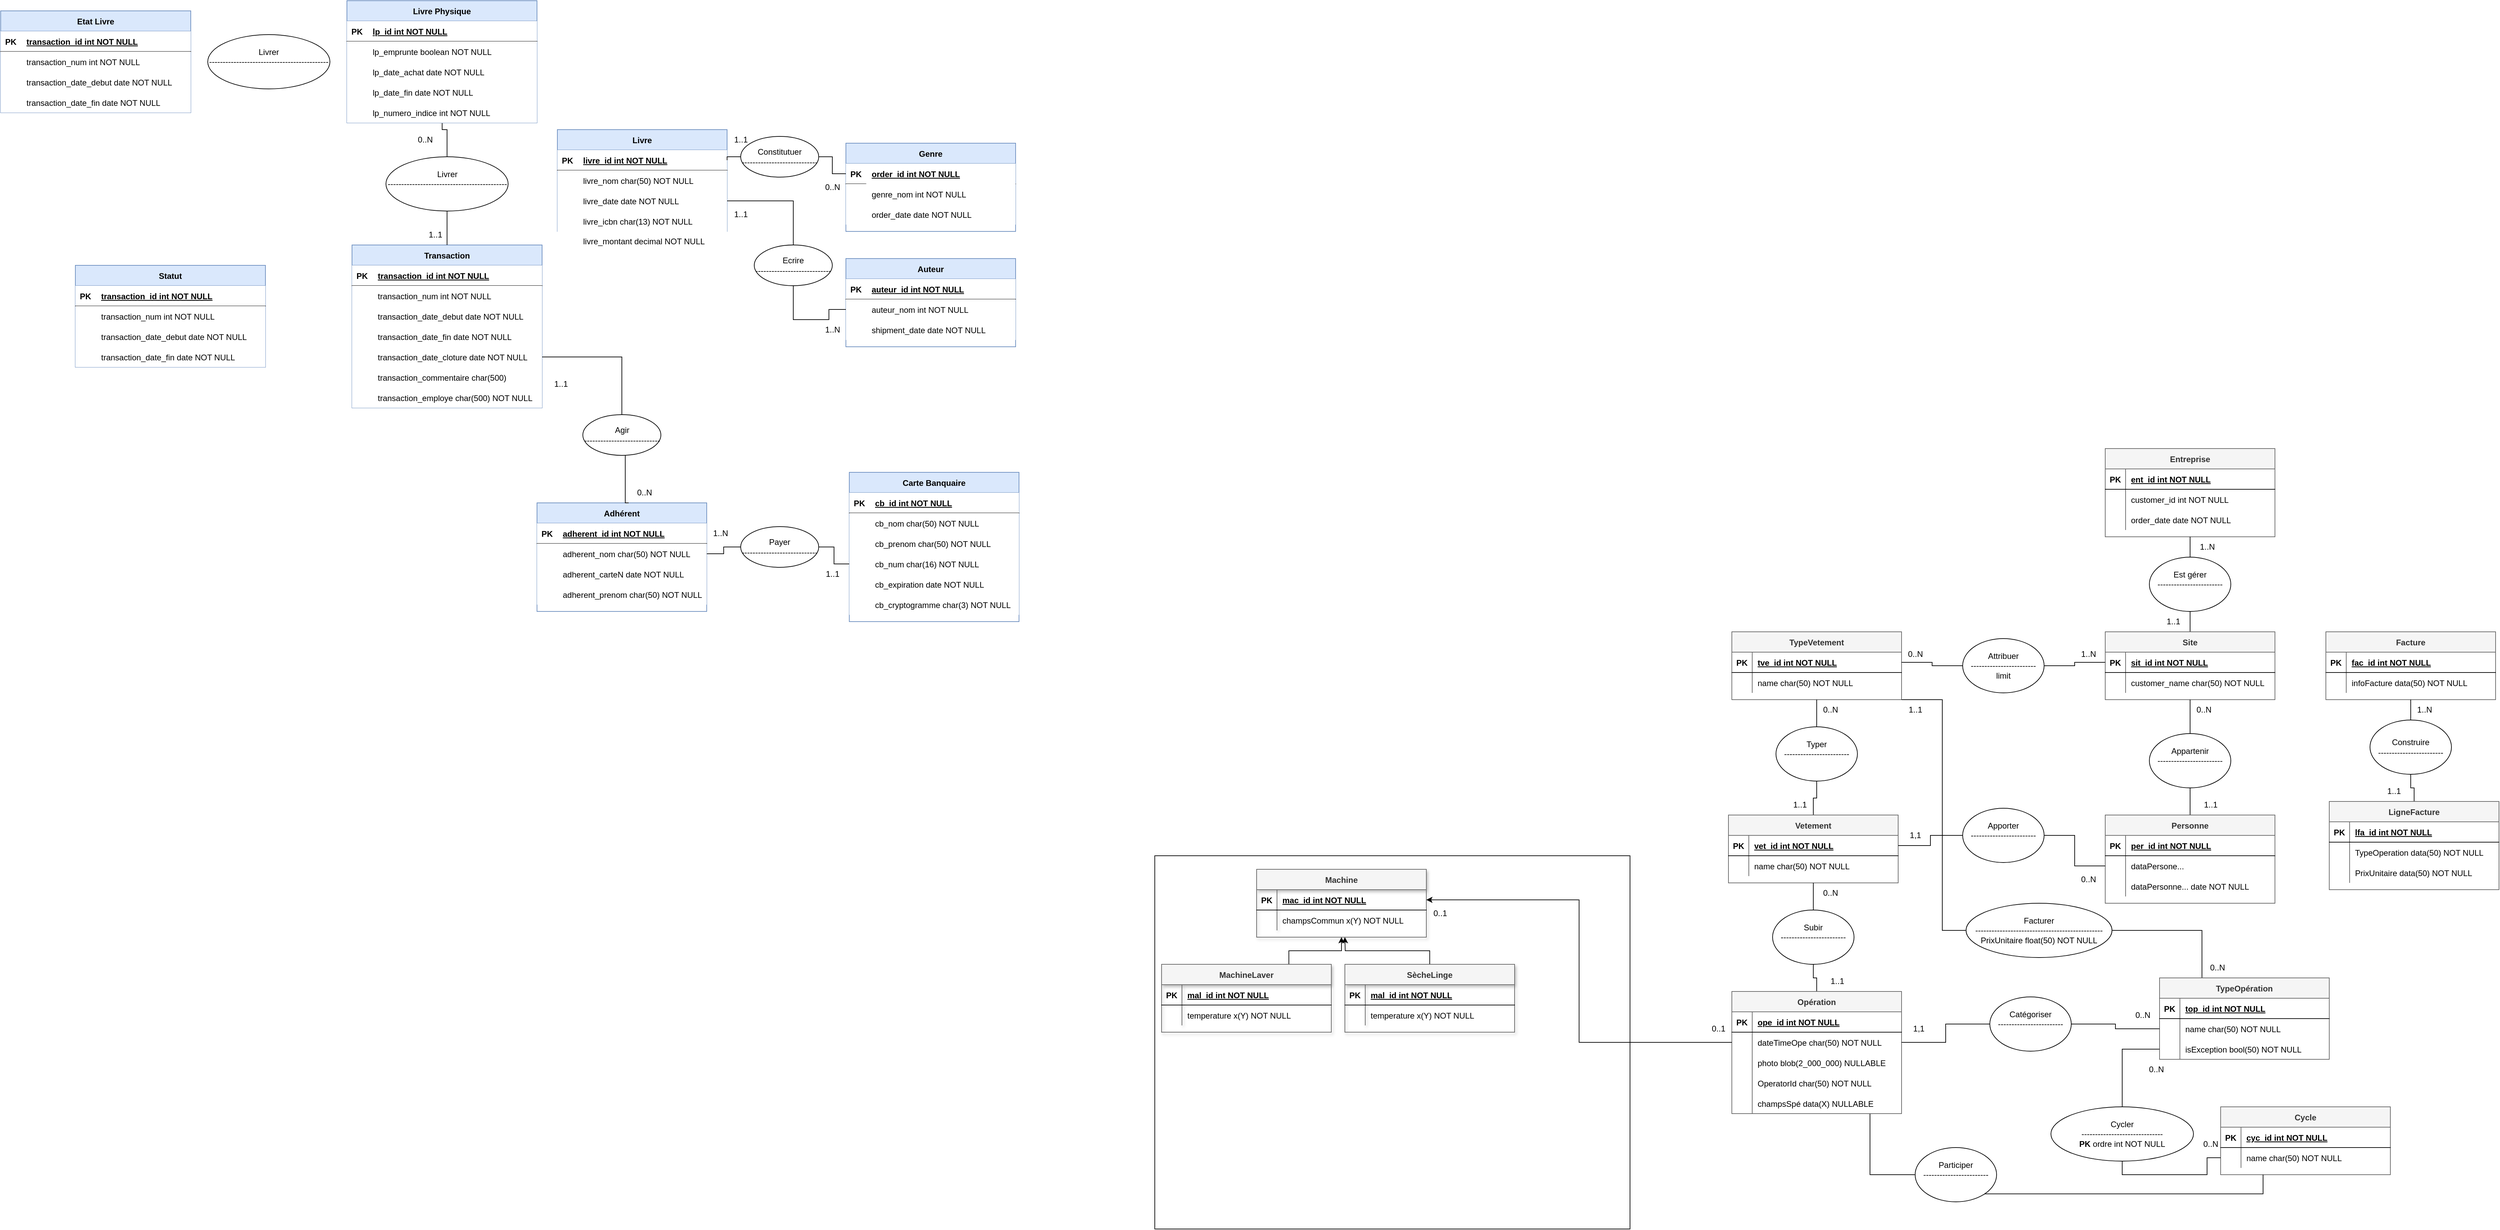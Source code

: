 <mxfile version="25.0.3">
  <diagram id="R2lEEEUBdFMjLlhIrx00" name="Page-1">
    <mxGraphModel dx="1900" dy="1665" grid="1" gridSize="10" guides="1" tooltips="1" connect="1" arrows="1" fold="1" page="1" pageScale="1" pageWidth="850" pageHeight="1100" math="0" shadow="0" extFonts="Permanent Marker^https://fonts.googleapis.com/css?family=Permanent+Marker">
      <root>
        <mxCell id="0" />
        <mxCell id="1" parent="0" />
        <mxCell id="C-vyLk0tnHw3VtMMgP7b-2" value="Genre" style="shape=table;startSize=30;container=1;collapsible=1;childLayout=tableLayout;fixedRows=1;rowLines=0;fontStyle=1;align=center;resizeLast=1;fillColor=#dae8fc;strokeColor=#6c8ebf;" parent="1" vertex="1">
          <mxGeometry x="425" y="-10" width="250" height="130" as="geometry" />
        </mxCell>
        <mxCell id="C-vyLk0tnHw3VtMMgP7b-3" value="" style="shape=partialRectangle;collapsible=0;dropTarget=0;pointerEvents=0;fillColor=default;points=[[0,0.5],[1,0.5]];portConstraint=eastwest;top=0;left=0;right=0;bottom=1;" parent="C-vyLk0tnHw3VtMMgP7b-2" vertex="1">
          <mxGeometry y="30" width="250" height="30" as="geometry" />
        </mxCell>
        <mxCell id="C-vyLk0tnHw3VtMMgP7b-4" value="PK" style="shape=partialRectangle;overflow=hidden;connectable=0;fillColor=none;top=0;left=0;bottom=0;right=0;fontStyle=1;" parent="C-vyLk0tnHw3VtMMgP7b-3" vertex="1">
          <mxGeometry width="30" height="30" as="geometry">
            <mxRectangle width="30" height="30" as="alternateBounds" />
          </mxGeometry>
        </mxCell>
        <mxCell id="C-vyLk0tnHw3VtMMgP7b-5" value="order_id int NOT NULL " style="shape=partialRectangle;overflow=hidden;connectable=0;fillColor=default;top=0;left=0;bottom=0;right=0;align=left;spacingLeft=6;fontStyle=5;" parent="C-vyLk0tnHw3VtMMgP7b-3" vertex="1">
          <mxGeometry x="30" width="220" height="30" as="geometry">
            <mxRectangle width="220" height="30" as="alternateBounds" />
          </mxGeometry>
        </mxCell>
        <mxCell id="C-vyLk0tnHw3VtMMgP7b-6" value="" style="shape=partialRectangle;collapsible=0;dropTarget=0;pointerEvents=0;fillColor=default;points=[[0,0.5],[1,0.5]];portConstraint=eastwest;top=0;left=0;right=0;bottom=0;" parent="C-vyLk0tnHw3VtMMgP7b-2" vertex="1">
          <mxGeometry y="60" width="250" height="30" as="geometry" />
        </mxCell>
        <mxCell id="C-vyLk0tnHw3VtMMgP7b-7" value="" style="shape=partialRectangle;overflow=hidden;connectable=0;fillColor=none;top=0;left=0;bottom=0;right=0;" parent="C-vyLk0tnHw3VtMMgP7b-6" vertex="1">
          <mxGeometry width="30" height="30" as="geometry">
            <mxRectangle width="30" height="30" as="alternateBounds" />
          </mxGeometry>
        </mxCell>
        <mxCell id="C-vyLk0tnHw3VtMMgP7b-8" value="genre_nom int NOT NULL" style="shape=partialRectangle;overflow=hidden;connectable=0;fillColor=none;top=0;left=0;bottom=0;right=0;align=left;spacingLeft=6;" parent="C-vyLk0tnHw3VtMMgP7b-6" vertex="1">
          <mxGeometry x="30" width="220" height="30" as="geometry">
            <mxRectangle width="220" height="30" as="alternateBounds" />
          </mxGeometry>
        </mxCell>
        <mxCell id="C-vyLk0tnHw3VtMMgP7b-9" value="" style="shape=partialRectangle;collapsible=0;dropTarget=0;pointerEvents=0;fillColor=default;points=[[0,0.5],[1,0.5]];portConstraint=eastwest;top=0;left=0;right=0;bottom=0;" parent="C-vyLk0tnHw3VtMMgP7b-2" vertex="1">
          <mxGeometry y="90" width="250" height="30" as="geometry" />
        </mxCell>
        <mxCell id="C-vyLk0tnHw3VtMMgP7b-10" value="" style="shape=partialRectangle;overflow=hidden;connectable=0;fillColor=none;top=0;left=0;bottom=0;right=0;" parent="C-vyLk0tnHw3VtMMgP7b-9" vertex="1">
          <mxGeometry width="30" height="30" as="geometry">
            <mxRectangle width="30" height="30" as="alternateBounds" />
          </mxGeometry>
        </mxCell>
        <mxCell id="C-vyLk0tnHw3VtMMgP7b-11" value="order_date date NOT NULL" style="shape=partialRectangle;overflow=hidden;connectable=0;fillColor=none;top=0;left=0;bottom=0;right=0;align=left;spacingLeft=6;" parent="C-vyLk0tnHw3VtMMgP7b-9" vertex="1">
          <mxGeometry x="30" width="220" height="30" as="geometry">
            <mxRectangle width="220" height="30" as="alternateBounds" />
          </mxGeometry>
        </mxCell>
        <mxCell id="C-vyLk0tnHw3VtMMgP7b-13" value="Auteur" style="shape=table;startSize=30;container=1;collapsible=1;childLayout=tableLayout;fixedRows=1;rowLines=0;fontStyle=1;align=center;resizeLast=1;fillColor=#dae8fc;strokeColor=#6c8ebf;" parent="1" vertex="1">
          <mxGeometry x="425" y="160" width="250" height="130" as="geometry" />
        </mxCell>
        <mxCell id="C-vyLk0tnHw3VtMMgP7b-14" value="" style="shape=partialRectangle;collapsible=0;dropTarget=0;pointerEvents=0;fillColor=default;points=[[0,0.5],[1,0.5]];portConstraint=eastwest;top=0;left=0;right=0;bottom=1;" parent="C-vyLk0tnHw3VtMMgP7b-13" vertex="1">
          <mxGeometry y="30" width="250" height="30" as="geometry" />
        </mxCell>
        <mxCell id="C-vyLk0tnHw3VtMMgP7b-15" value="PK" style="shape=partialRectangle;overflow=hidden;connectable=0;fillColor=none;top=0;left=0;bottom=0;right=0;fontStyle=1;" parent="C-vyLk0tnHw3VtMMgP7b-14" vertex="1">
          <mxGeometry width="30" height="30" as="geometry">
            <mxRectangle width="30" height="30" as="alternateBounds" />
          </mxGeometry>
        </mxCell>
        <mxCell id="C-vyLk0tnHw3VtMMgP7b-16" value="auteur_id int NOT NULL " style="shape=partialRectangle;overflow=hidden;connectable=0;fillColor=none;top=0;left=0;bottom=0;right=0;align=left;spacingLeft=6;fontStyle=5;" parent="C-vyLk0tnHw3VtMMgP7b-14" vertex="1">
          <mxGeometry x="30" width="220" height="30" as="geometry">
            <mxRectangle width="220" height="30" as="alternateBounds" />
          </mxGeometry>
        </mxCell>
        <mxCell id="C-vyLk0tnHw3VtMMgP7b-17" value="" style="shape=partialRectangle;collapsible=0;dropTarget=0;pointerEvents=0;fillColor=default;points=[[0,0.5],[1,0.5]];portConstraint=eastwest;top=0;left=0;right=0;bottom=0;" parent="C-vyLk0tnHw3VtMMgP7b-13" vertex="1">
          <mxGeometry y="60" width="250" height="30" as="geometry" />
        </mxCell>
        <mxCell id="C-vyLk0tnHw3VtMMgP7b-18" value="" style="shape=partialRectangle;overflow=hidden;connectable=0;fillColor=none;top=0;left=0;bottom=0;right=0;" parent="C-vyLk0tnHw3VtMMgP7b-17" vertex="1">
          <mxGeometry width="30" height="30" as="geometry">
            <mxRectangle width="30" height="30" as="alternateBounds" />
          </mxGeometry>
        </mxCell>
        <mxCell id="C-vyLk0tnHw3VtMMgP7b-19" value="auteur_nom int NOT NULL" style="shape=partialRectangle;overflow=hidden;connectable=0;fillColor=none;top=0;left=0;bottom=0;right=0;align=left;spacingLeft=6;" parent="C-vyLk0tnHw3VtMMgP7b-17" vertex="1">
          <mxGeometry x="30" width="220" height="30" as="geometry">
            <mxRectangle width="220" height="30" as="alternateBounds" />
          </mxGeometry>
        </mxCell>
        <mxCell id="C-vyLk0tnHw3VtMMgP7b-20" value="" style="shape=partialRectangle;collapsible=0;dropTarget=0;pointerEvents=0;fillColor=default;points=[[0,0.5],[1,0.5]];portConstraint=eastwest;top=0;left=0;right=0;bottom=0;" parent="C-vyLk0tnHw3VtMMgP7b-13" vertex="1">
          <mxGeometry y="90" width="250" height="30" as="geometry" />
        </mxCell>
        <mxCell id="C-vyLk0tnHw3VtMMgP7b-21" value="" style="shape=partialRectangle;overflow=hidden;connectable=0;fillColor=none;top=0;left=0;bottom=0;right=0;" parent="C-vyLk0tnHw3VtMMgP7b-20" vertex="1">
          <mxGeometry width="30" height="30" as="geometry">
            <mxRectangle width="30" height="30" as="alternateBounds" />
          </mxGeometry>
        </mxCell>
        <mxCell id="C-vyLk0tnHw3VtMMgP7b-22" value="shipment_date date NOT NULL" style="shape=partialRectangle;overflow=hidden;connectable=0;fillColor=none;top=0;left=0;bottom=0;right=0;align=left;spacingLeft=6;" parent="C-vyLk0tnHw3VtMMgP7b-20" vertex="1">
          <mxGeometry x="30" width="220" height="30" as="geometry">
            <mxRectangle width="220" height="30" as="alternateBounds" />
          </mxGeometry>
        </mxCell>
        <mxCell id="C-vyLk0tnHw3VtMMgP7b-23" value="Livre" style="shape=table;startSize=30;container=1;collapsible=1;childLayout=tableLayout;fixedRows=1;rowLines=0;fontStyle=1;align=center;resizeLast=1;fillColor=#dae8fc;strokeColor=#6c8ebf;" parent="1" vertex="1">
          <mxGeometry y="-30" width="250" height="150" as="geometry" />
        </mxCell>
        <mxCell id="C-vyLk0tnHw3VtMMgP7b-24" value="" style="shape=partialRectangle;collapsible=0;dropTarget=0;pointerEvents=0;fillColor=default;points=[[0,0.5],[1,0.5]];portConstraint=eastwest;top=0;left=0;right=0;bottom=1;" parent="C-vyLk0tnHw3VtMMgP7b-23" vertex="1">
          <mxGeometry y="30" width="250" height="30" as="geometry" />
        </mxCell>
        <mxCell id="C-vyLk0tnHw3VtMMgP7b-25" value="PK" style="shape=partialRectangle;overflow=hidden;connectable=0;fillColor=none;top=0;left=0;bottom=0;right=0;fontStyle=1;" parent="C-vyLk0tnHw3VtMMgP7b-24" vertex="1">
          <mxGeometry width="30" height="30" as="geometry">
            <mxRectangle width="30" height="30" as="alternateBounds" />
          </mxGeometry>
        </mxCell>
        <mxCell id="C-vyLk0tnHw3VtMMgP7b-26" value="livre_id int NOT NULL " style="shape=partialRectangle;overflow=hidden;connectable=0;fillColor=none;top=0;left=0;bottom=0;right=0;align=left;spacingLeft=6;fontStyle=5;" parent="C-vyLk0tnHw3VtMMgP7b-24" vertex="1">
          <mxGeometry x="30" width="220" height="30" as="geometry">
            <mxRectangle width="220" height="30" as="alternateBounds" />
          </mxGeometry>
        </mxCell>
        <mxCell id="C-vyLk0tnHw3VtMMgP7b-27" value="" style="shape=partialRectangle;collapsible=0;dropTarget=0;pointerEvents=0;fillColor=default;points=[[0,0.5],[1,0.5]];portConstraint=eastwest;top=0;left=0;right=0;bottom=0;" parent="C-vyLk0tnHw3VtMMgP7b-23" vertex="1">
          <mxGeometry y="60" width="250" height="30" as="geometry" />
        </mxCell>
        <mxCell id="C-vyLk0tnHw3VtMMgP7b-28" value="" style="shape=partialRectangle;overflow=hidden;connectable=0;fillColor=none;top=0;left=0;bottom=0;right=0;" parent="C-vyLk0tnHw3VtMMgP7b-27" vertex="1">
          <mxGeometry width="30" height="30" as="geometry">
            <mxRectangle width="30" height="30" as="alternateBounds" />
          </mxGeometry>
        </mxCell>
        <mxCell id="C-vyLk0tnHw3VtMMgP7b-29" value="livre_nom char(50) NOT NULL" style="shape=partialRectangle;overflow=hidden;connectable=0;fillColor=none;top=0;left=0;bottom=0;right=0;align=left;spacingLeft=6;" parent="C-vyLk0tnHw3VtMMgP7b-27" vertex="1">
          <mxGeometry x="30" width="220" height="30" as="geometry">
            <mxRectangle width="220" height="30" as="alternateBounds" />
          </mxGeometry>
        </mxCell>
        <mxCell id="9nmWSqKPoS6t1Ge8eT8l-11" value="Adhérent" style="shape=table;startSize=30;container=1;collapsible=1;childLayout=tableLayout;fixedRows=1;rowLines=0;fontStyle=1;align=center;resizeLast=1;fillColor=#dae8fc;strokeColor=#6c8ebf;fillStyle=solid;" parent="1" vertex="1">
          <mxGeometry x="-30" y="520" width="250" height="160" as="geometry" />
        </mxCell>
        <mxCell id="9nmWSqKPoS6t1Ge8eT8l-12" value="" style="shape=partialRectangle;collapsible=0;dropTarget=0;pointerEvents=0;fillColor=default;points=[[0,0.5],[1,0.5]];portConstraint=eastwest;top=0;left=0;right=0;bottom=1;" parent="9nmWSqKPoS6t1Ge8eT8l-11" vertex="1">
          <mxGeometry y="30" width="250" height="30" as="geometry" />
        </mxCell>
        <mxCell id="9nmWSqKPoS6t1Ge8eT8l-13" value="PK" style="shape=partialRectangle;overflow=hidden;connectable=0;fillColor=none;top=0;left=0;bottom=0;right=0;fontStyle=1;" parent="9nmWSqKPoS6t1Ge8eT8l-12" vertex="1">
          <mxGeometry width="30" height="30" as="geometry">
            <mxRectangle width="30" height="30" as="alternateBounds" />
          </mxGeometry>
        </mxCell>
        <mxCell id="9nmWSqKPoS6t1Ge8eT8l-14" value="adherent_id int NOT NULL " style="shape=partialRectangle;overflow=hidden;connectable=0;fillColor=none;top=0;left=0;bottom=0;right=0;align=left;spacingLeft=6;fontStyle=5;" parent="9nmWSqKPoS6t1Ge8eT8l-12" vertex="1">
          <mxGeometry x="30" width="220" height="30" as="geometry">
            <mxRectangle width="220" height="30" as="alternateBounds" />
          </mxGeometry>
        </mxCell>
        <mxCell id="9nmWSqKPoS6t1Ge8eT8l-15" value="" style="shape=partialRectangle;collapsible=0;dropTarget=0;pointerEvents=0;fillColor=default;points=[[0,0.5],[1,0.5]];portConstraint=eastwest;top=0;left=0;right=0;bottom=0;" parent="9nmWSqKPoS6t1Ge8eT8l-11" vertex="1">
          <mxGeometry y="60" width="250" height="30" as="geometry" />
        </mxCell>
        <mxCell id="9nmWSqKPoS6t1Ge8eT8l-16" value="" style="shape=partialRectangle;overflow=hidden;connectable=0;fillColor=none;top=0;left=0;bottom=0;right=0;" parent="9nmWSqKPoS6t1Ge8eT8l-15" vertex="1">
          <mxGeometry width="30" height="30" as="geometry">
            <mxRectangle width="30" height="30" as="alternateBounds" />
          </mxGeometry>
        </mxCell>
        <mxCell id="9nmWSqKPoS6t1Ge8eT8l-17" value="adherent_nom char(50) NOT NULL" style="shape=partialRectangle;overflow=hidden;connectable=0;fillColor=none;top=0;left=0;bottom=0;right=0;align=left;spacingLeft=6;" parent="9nmWSqKPoS6t1Ge8eT8l-15" vertex="1">
          <mxGeometry x="30" width="220" height="30" as="geometry">
            <mxRectangle width="220" height="30" as="alternateBounds" />
          </mxGeometry>
        </mxCell>
        <mxCell id="9nmWSqKPoS6t1Ge8eT8l-18" value="" style="shape=partialRectangle;collapsible=0;dropTarget=0;pointerEvents=0;fillColor=default;points=[[0,0.5],[1,0.5]];portConstraint=eastwest;top=0;left=0;right=0;bottom=0;" parent="9nmWSqKPoS6t1Ge8eT8l-11" vertex="1">
          <mxGeometry y="90" width="250" height="30" as="geometry" />
        </mxCell>
        <mxCell id="9nmWSqKPoS6t1Ge8eT8l-19" value="" style="shape=partialRectangle;overflow=hidden;connectable=0;fillColor=none;top=0;left=0;bottom=0;right=0;" parent="9nmWSqKPoS6t1Ge8eT8l-18" vertex="1">
          <mxGeometry width="30" height="30" as="geometry">
            <mxRectangle width="30" height="30" as="alternateBounds" />
          </mxGeometry>
        </mxCell>
        <mxCell id="9nmWSqKPoS6t1Ge8eT8l-20" value="adherent_carteN date NOT NULL" style="shape=partialRectangle;overflow=hidden;connectable=0;fillColor=none;top=0;left=0;bottom=0;right=0;align=left;spacingLeft=6;" parent="9nmWSqKPoS6t1Ge8eT8l-18" vertex="1">
          <mxGeometry x="30" width="220" height="30" as="geometry">
            <mxRectangle width="220" height="30" as="alternateBounds" />
          </mxGeometry>
        </mxCell>
        <mxCell id="dUlKjvPJ4I6dwmv3kC1L-34" value="" style="shape=partialRectangle;collapsible=0;dropTarget=0;pointerEvents=0;fillColor=default;points=[[0,0.5],[1,0.5]];portConstraint=eastwest;top=0;left=0;right=0;bottom=0;" parent="9nmWSqKPoS6t1Ge8eT8l-11" vertex="1">
          <mxGeometry y="120" width="250" height="30" as="geometry" />
        </mxCell>
        <mxCell id="dUlKjvPJ4I6dwmv3kC1L-35" value="" style="shape=partialRectangle;overflow=hidden;connectable=0;fillColor=none;top=0;left=0;bottom=0;right=0;" parent="dUlKjvPJ4I6dwmv3kC1L-34" vertex="1">
          <mxGeometry width="30" height="30" as="geometry">
            <mxRectangle width="30" height="30" as="alternateBounds" />
          </mxGeometry>
        </mxCell>
        <mxCell id="dUlKjvPJ4I6dwmv3kC1L-36" value="adherent_prenom char(50) NOT NULL" style="shape=partialRectangle;overflow=hidden;connectable=0;fillColor=none;top=0;left=0;bottom=0;right=0;align=left;spacingLeft=6;" parent="dUlKjvPJ4I6dwmv3kC1L-34" vertex="1">
          <mxGeometry x="30" width="220" height="30" as="geometry">
            <mxRectangle width="220" height="30" as="alternateBounds" />
          </mxGeometry>
        </mxCell>
        <mxCell id="9nmWSqKPoS6t1Ge8eT8l-205" value="" style="shape=partialRectangle;collapsible=0;dropTarget=0;pointerEvents=0;fillColor=default;points=[[0,0.5],[1,0.5]];portConstraint=eastwest;top=0;left=0;right=0;bottom=0;" parent="1" vertex="1">
          <mxGeometry y="60" width="250" height="30" as="geometry" />
        </mxCell>
        <mxCell id="9nmWSqKPoS6t1Ge8eT8l-206" value="" style="shape=partialRectangle;overflow=hidden;connectable=0;fillColor=none;top=0;left=0;bottom=0;right=0;" parent="9nmWSqKPoS6t1Ge8eT8l-205" vertex="1">
          <mxGeometry width="30" height="30" as="geometry">
            <mxRectangle width="30" height="30" as="alternateBounds" />
          </mxGeometry>
        </mxCell>
        <mxCell id="9nmWSqKPoS6t1Ge8eT8l-207" value="livre_date date NOT NULL" style="shape=partialRectangle;overflow=hidden;connectable=0;fillColor=none;top=0;left=0;bottom=0;right=0;align=left;spacingLeft=6;" parent="9nmWSqKPoS6t1Ge8eT8l-205" vertex="1">
          <mxGeometry x="30" width="220" height="30" as="geometry">
            <mxRectangle width="220" height="30" as="alternateBounds" />
          </mxGeometry>
        </mxCell>
        <mxCell id="9nmWSqKPoS6t1Ge8eT8l-208" value="" style="shape=partialRectangle;collapsible=0;dropTarget=0;pointerEvents=0;fillColor=default;points=[[0,0.5],[1,0.5]];portConstraint=eastwest;top=0;left=0;right=0;bottom=0;" parent="1" vertex="1">
          <mxGeometry y="90" width="250" height="30" as="geometry" />
        </mxCell>
        <mxCell id="9nmWSqKPoS6t1Ge8eT8l-209" value="" style="shape=partialRectangle;overflow=hidden;connectable=0;fillColor=none;top=0;left=0;bottom=0;right=0;" parent="9nmWSqKPoS6t1Ge8eT8l-208" vertex="1">
          <mxGeometry width="30" height="30" as="geometry">
            <mxRectangle width="30" height="30" as="alternateBounds" />
          </mxGeometry>
        </mxCell>
        <mxCell id="9nmWSqKPoS6t1Ge8eT8l-210" value="livre_icbn char(13) NOT NULL" style="shape=partialRectangle;overflow=hidden;connectable=0;fillColor=none;top=0;left=0;bottom=0;right=0;align=left;spacingLeft=6;" parent="9nmWSqKPoS6t1Ge8eT8l-208" vertex="1">
          <mxGeometry x="30" width="220" height="30" as="geometry">
            <mxRectangle width="220" height="30" as="alternateBounds" />
          </mxGeometry>
        </mxCell>
        <mxCell id="9nmWSqKPoS6t1Ge8eT8l-23" value="Transaction" style="shape=table;startSize=30;container=1;collapsible=1;childLayout=tableLayout;fixedRows=1;rowLines=0;fontStyle=1;align=center;resizeLast=1;fillColor=#dae8fc;strokeColor=#6c8ebf;" parent="1" vertex="1">
          <mxGeometry x="-302.5" y="140" width="280" height="240" as="geometry" />
        </mxCell>
        <mxCell id="9nmWSqKPoS6t1Ge8eT8l-24" value="" style="shape=partialRectangle;collapsible=0;dropTarget=0;pointerEvents=0;fillColor=default;points=[[0,0.5],[1,0.5]];portConstraint=eastwest;top=0;left=0;right=0;bottom=1;" parent="9nmWSqKPoS6t1Ge8eT8l-23" vertex="1">
          <mxGeometry y="30" width="280" height="30" as="geometry" />
        </mxCell>
        <mxCell id="9nmWSqKPoS6t1Ge8eT8l-25" value="PK" style="shape=partialRectangle;overflow=hidden;connectable=0;fillColor=none;top=0;left=0;bottom=0;right=0;fontStyle=1;" parent="9nmWSqKPoS6t1Ge8eT8l-24" vertex="1">
          <mxGeometry width="30" height="30" as="geometry">
            <mxRectangle width="30" height="30" as="alternateBounds" />
          </mxGeometry>
        </mxCell>
        <mxCell id="9nmWSqKPoS6t1Ge8eT8l-26" value="transaction_id int NOT NULL " style="shape=partialRectangle;overflow=hidden;connectable=0;fillColor=none;top=0;left=0;bottom=0;right=0;align=left;spacingLeft=6;fontStyle=5;" parent="9nmWSqKPoS6t1Ge8eT8l-24" vertex="1">
          <mxGeometry x="30" width="250" height="30" as="geometry">
            <mxRectangle width="250" height="30" as="alternateBounds" />
          </mxGeometry>
        </mxCell>
        <mxCell id="9nmWSqKPoS6t1Ge8eT8l-27" value="" style="shape=partialRectangle;collapsible=0;dropTarget=0;pointerEvents=0;fillColor=default;points=[[0,0.5],[1,0.5]];portConstraint=eastwest;top=0;left=0;right=0;bottom=0;" parent="9nmWSqKPoS6t1Ge8eT8l-23" vertex="1">
          <mxGeometry y="60" width="280" height="30" as="geometry" />
        </mxCell>
        <mxCell id="9nmWSqKPoS6t1Ge8eT8l-28" value="" style="shape=partialRectangle;overflow=hidden;connectable=0;fillColor=none;top=0;left=0;bottom=0;right=0;" parent="9nmWSqKPoS6t1Ge8eT8l-27" vertex="1">
          <mxGeometry width="30" height="30" as="geometry">
            <mxRectangle width="30" height="30" as="alternateBounds" />
          </mxGeometry>
        </mxCell>
        <mxCell id="9nmWSqKPoS6t1Ge8eT8l-29" value="transaction_num int NOT NULL" style="shape=partialRectangle;overflow=hidden;connectable=0;fillColor=none;top=0;left=0;bottom=0;right=0;align=left;spacingLeft=6;" parent="9nmWSqKPoS6t1Ge8eT8l-27" vertex="1">
          <mxGeometry x="30" width="250" height="30" as="geometry">
            <mxRectangle width="250" height="30" as="alternateBounds" />
          </mxGeometry>
        </mxCell>
        <mxCell id="9nmWSqKPoS6t1Ge8eT8l-30" value="" style="shape=partialRectangle;collapsible=0;dropTarget=0;pointerEvents=0;fillColor=default;points=[[0,0.5],[1,0.5]];portConstraint=eastwest;top=0;left=0;right=0;bottom=0;" parent="9nmWSqKPoS6t1Ge8eT8l-23" vertex="1">
          <mxGeometry y="90" width="280" height="30" as="geometry" />
        </mxCell>
        <mxCell id="9nmWSqKPoS6t1Ge8eT8l-31" value="" style="shape=partialRectangle;overflow=hidden;connectable=0;fillColor=none;top=0;left=0;bottom=0;right=0;" parent="9nmWSqKPoS6t1Ge8eT8l-30" vertex="1">
          <mxGeometry width="30" height="30" as="geometry">
            <mxRectangle width="30" height="30" as="alternateBounds" />
          </mxGeometry>
        </mxCell>
        <mxCell id="9nmWSqKPoS6t1Ge8eT8l-32" value="transaction_date_debut date NOT NULL" style="shape=partialRectangle;overflow=hidden;connectable=0;fillColor=none;top=0;left=0;bottom=0;right=0;align=left;spacingLeft=6;" parent="9nmWSqKPoS6t1Ge8eT8l-30" vertex="1">
          <mxGeometry x="30" width="250" height="30" as="geometry">
            <mxRectangle width="250" height="30" as="alternateBounds" />
          </mxGeometry>
        </mxCell>
        <mxCell id="9nmWSqKPoS6t1Ge8eT8l-400" value="" style="shape=partialRectangle;collapsible=0;dropTarget=0;pointerEvents=0;fillColor=default;points=[[0,0.5],[1,0.5]];portConstraint=eastwest;top=0;left=0;right=0;bottom=0;" parent="9nmWSqKPoS6t1Ge8eT8l-23" vertex="1">
          <mxGeometry y="120" width="280" height="30" as="geometry" />
        </mxCell>
        <mxCell id="9nmWSqKPoS6t1Ge8eT8l-401" value="" style="shape=partialRectangle;overflow=hidden;connectable=0;fillColor=none;top=0;left=0;bottom=0;right=0;" parent="9nmWSqKPoS6t1Ge8eT8l-400" vertex="1">
          <mxGeometry width="30" height="30" as="geometry">
            <mxRectangle width="30" height="30" as="alternateBounds" />
          </mxGeometry>
        </mxCell>
        <mxCell id="9nmWSqKPoS6t1Ge8eT8l-402" value="transaction_date_fin date NOT NULL" style="shape=partialRectangle;overflow=hidden;connectable=0;fillColor=none;top=0;left=0;bottom=0;right=0;align=left;spacingLeft=6;" parent="9nmWSqKPoS6t1Ge8eT8l-400" vertex="1">
          <mxGeometry x="30" width="250" height="30" as="geometry">
            <mxRectangle width="250" height="30" as="alternateBounds" />
          </mxGeometry>
        </mxCell>
        <mxCell id="dUlKjvPJ4I6dwmv3kC1L-50" value="" style="shape=partialRectangle;collapsible=0;dropTarget=0;pointerEvents=0;fillColor=default;points=[[0,0.5],[1,0.5]];portConstraint=eastwest;top=0;left=0;right=0;bottom=0;" parent="9nmWSqKPoS6t1Ge8eT8l-23" vertex="1">
          <mxGeometry y="150" width="280" height="30" as="geometry" />
        </mxCell>
        <mxCell id="dUlKjvPJ4I6dwmv3kC1L-51" value="" style="shape=partialRectangle;overflow=hidden;connectable=0;fillColor=none;top=0;left=0;bottom=0;right=0;" parent="dUlKjvPJ4I6dwmv3kC1L-50" vertex="1">
          <mxGeometry width="30" height="30" as="geometry">
            <mxRectangle width="30" height="30" as="alternateBounds" />
          </mxGeometry>
        </mxCell>
        <mxCell id="dUlKjvPJ4I6dwmv3kC1L-52" value="transaction_date_cloture date NOT NULL" style="shape=partialRectangle;overflow=hidden;connectable=0;fillColor=none;top=0;left=0;bottom=0;right=0;align=left;spacingLeft=6;" parent="dUlKjvPJ4I6dwmv3kC1L-50" vertex="1">
          <mxGeometry x="30" width="250" height="30" as="geometry">
            <mxRectangle width="250" height="30" as="alternateBounds" />
          </mxGeometry>
        </mxCell>
        <mxCell id="dUlKjvPJ4I6dwmv3kC1L-53" value="" style="shape=partialRectangle;collapsible=0;dropTarget=0;pointerEvents=0;fillColor=default;points=[[0,0.5],[1,0.5]];portConstraint=eastwest;top=0;left=0;right=0;bottom=0;" parent="9nmWSqKPoS6t1Ge8eT8l-23" vertex="1">
          <mxGeometry y="180" width="280" height="30" as="geometry" />
        </mxCell>
        <mxCell id="dUlKjvPJ4I6dwmv3kC1L-54" value="" style="shape=partialRectangle;overflow=hidden;connectable=0;fillColor=none;top=0;left=0;bottom=0;right=0;" parent="dUlKjvPJ4I6dwmv3kC1L-53" vertex="1">
          <mxGeometry width="30" height="30" as="geometry">
            <mxRectangle width="30" height="30" as="alternateBounds" />
          </mxGeometry>
        </mxCell>
        <mxCell id="dUlKjvPJ4I6dwmv3kC1L-55" value="transaction_commentaire char(500) " style="shape=partialRectangle;overflow=hidden;connectable=0;fillColor=none;top=0;left=0;bottom=0;right=0;align=left;spacingLeft=6;" parent="dUlKjvPJ4I6dwmv3kC1L-53" vertex="1">
          <mxGeometry x="30" width="250" height="30" as="geometry">
            <mxRectangle width="250" height="30" as="alternateBounds" />
          </mxGeometry>
        </mxCell>
        <mxCell id="uHBwoi01O17H_SfrbztN-1" value="" style="shape=partialRectangle;collapsible=0;dropTarget=0;pointerEvents=0;fillColor=default;points=[[0,0.5],[1,0.5]];portConstraint=eastwest;top=0;left=0;right=0;bottom=0;" vertex="1" parent="9nmWSqKPoS6t1Ge8eT8l-23">
          <mxGeometry y="210" width="280" height="30" as="geometry" />
        </mxCell>
        <mxCell id="uHBwoi01O17H_SfrbztN-2" value="" style="shape=partialRectangle;overflow=hidden;connectable=0;fillColor=none;top=0;left=0;bottom=0;right=0;" vertex="1" parent="uHBwoi01O17H_SfrbztN-1">
          <mxGeometry width="30" height="30" as="geometry">
            <mxRectangle width="30" height="30" as="alternateBounds" />
          </mxGeometry>
        </mxCell>
        <mxCell id="uHBwoi01O17H_SfrbztN-3" value="transaction_employe char(500) NOT NULL " style="shape=partialRectangle;overflow=hidden;connectable=0;fillColor=none;top=0;left=0;bottom=0;right=0;align=left;spacingLeft=6;" vertex="1" parent="uHBwoi01O17H_SfrbztN-1">
          <mxGeometry x="30" width="250" height="30" as="geometry">
            <mxRectangle width="250" height="30" as="alternateBounds" />
          </mxGeometry>
        </mxCell>
        <mxCell id="9nmWSqKPoS6t1Ge8eT8l-220" style="edgeStyle=orthogonalEdgeStyle;rounded=0;orthogonalLoop=1;jettySize=auto;html=1;exitX=0.5;exitY=0;exitDx=0;exitDy=0;entryX=0.5;entryY=1;entryDx=0;entryDy=0;endArrow=none;endFill=0;" parent="1" source="9nmWSqKPoS6t1Ge8eT8l-221" target="9nmWSqKPoS6t1Ge8eT8l-310" edge="1">
          <mxGeometry relative="1" as="geometry" />
        </mxCell>
        <mxCell id="9nmWSqKPoS6t1Ge8eT8l-221" value="Opération" style="shape=table;startSize=30;container=1;collapsible=1;childLayout=tableLayout;fixedRows=1;rowLines=0;fontStyle=1;align=center;resizeLast=1;fillColor=#f5f5f5;fontColor=#333333;strokeColor=#666666;" parent="1" vertex="1">
          <mxGeometry x="1730" y="1240" width="250" height="180" as="geometry" />
        </mxCell>
        <mxCell id="9nmWSqKPoS6t1Ge8eT8l-222" value="" style="shape=partialRectangle;collapsible=0;dropTarget=0;pointerEvents=0;fillColor=none;points=[[0,0.5],[1,0.5]];portConstraint=eastwest;top=0;left=0;right=0;bottom=1;" parent="9nmWSqKPoS6t1Ge8eT8l-221" vertex="1">
          <mxGeometry y="30" width="250" height="30" as="geometry" />
        </mxCell>
        <mxCell id="9nmWSqKPoS6t1Ge8eT8l-223" value="PK" style="shape=partialRectangle;overflow=hidden;connectable=0;fillColor=none;top=0;left=0;bottom=0;right=0;fontStyle=1;" parent="9nmWSqKPoS6t1Ge8eT8l-222" vertex="1">
          <mxGeometry width="30" height="30" as="geometry">
            <mxRectangle width="30" height="30" as="alternateBounds" />
          </mxGeometry>
        </mxCell>
        <mxCell id="9nmWSqKPoS6t1Ge8eT8l-224" value="ope_id int NOT NULL " style="shape=partialRectangle;overflow=hidden;connectable=0;fillColor=none;top=0;left=0;bottom=0;right=0;align=left;spacingLeft=6;fontStyle=5;" parent="9nmWSqKPoS6t1Ge8eT8l-222" vertex="1">
          <mxGeometry x="30" width="220" height="30" as="geometry">
            <mxRectangle width="220" height="30" as="alternateBounds" />
          </mxGeometry>
        </mxCell>
        <mxCell id="9nmWSqKPoS6t1Ge8eT8l-225" value="" style="shape=partialRectangle;collapsible=0;dropTarget=0;pointerEvents=0;fillColor=none;points=[[0,0.5],[1,0.5]];portConstraint=eastwest;top=0;left=0;right=0;bottom=0;" parent="9nmWSqKPoS6t1Ge8eT8l-221" vertex="1">
          <mxGeometry y="60" width="250" height="30" as="geometry" />
        </mxCell>
        <mxCell id="9nmWSqKPoS6t1Ge8eT8l-226" value="" style="shape=partialRectangle;overflow=hidden;connectable=0;fillColor=none;top=0;left=0;bottom=0;right=0;" parent="9nmWSqKPoS6t1Ge8eT8l-225" vertex="1">
          <mxGeometry width="30" height="30" as="geometry">
            <mxRectangle width="30" height="30" as="alternateBounds" />
          </mxGeometry>
        </mxCell>
        <mxCell id="9nmWSqKPoS6t1Ge8eT8l-227" value="dateTimeOpe char(50) NOT NULL" style="shape=partialRectangle;overflow=hidden;connectable=0;fillColor=none;top=0;left=0;bottom=0;right=0;align=left;spacingLeft=6;" parent="9nmWSqKPoS6t1Ge8eT8l-225" vertex="1">
          <mxGeometry x="30" width="220" height="30" as="geometry">
            <mxRectangle width="220" height="30" as="alternateBounds" />
          </mxGeometry>
        </mxCell>
        <mxCell id="9nmWSqKPoS6t1Ge8eT8l-228" value="" style="shape=partialRectangle;collapsible=0;dropTarget=0;pointerEvents=0;fillColor=none;points=[[0,0.5],[1,0.5]];portConstraint=eastwest;top=0;left=0;right=0;bottom=0;" parent="9nmWSqKPoS6t1Ge8eT8l-221" vertex="1">
          <mxGeometry y="90" width="250" height="30" as="geometry" />
        </mxCell>
        <mxCell id="9nmWSqKPoS6t1Ge8eT8l-229" value="" style="shape=partialRectangle;overflow=hidden;connectable=0;fillColor=none;top=0;left=0;bottom=0;right=0;" parent="9nmWSqKPoS6t1Ge8eT8l-228" vertex="1">
          <mxGeometry width="30" height="30" as="geometry">
            <mxRectangle width="30" height="30" as="alternateBounds" />
          </mxGeometry>
        </mxCell>
        <mxCell id="9nmWSqKPoS6t1Ge8eT8l-230" value="photo blob(2_000_000) NULLABLE" style="shape=partialRectangle;overflow=hidden;connectable=0;fillColor=none;top=0;left=0;bottom=0;right=0;align=left;spacingLeft=6;" parent="9nmWSqKPoS6t1Ge8eT8l-228" vertex="1">
          <mxGeometry x="30" width="220" height="30" as="geometry">
            <mxRectangle width="220" height="30" as="alternateBounds" />
          </mxGeometry>
        </mxCell>
        <mxCell id="9nmWSqKPoS6t1Ge8eT8l-231" value="" style="shape=partialRectangle;collapsible=0;dropTarget=0;pointerEvents=0;fillColor=none;points=[[0,0.5],[1,0.5]];portConstraint=eastwest;top=0;left=0;right=0;bottom=0;" parent="9nmWSqKPoS6t1Ge8eT8l-221" vertex="1">
          <mxGeometry y="120" width="250" height="30" as="geometry" />
        </mxCell>
        <mxCell id="9nmWSqKPoS6t1Ge8eT8l-232" value="" style="shape=partialRectangle;overflow=hidden;connectable=0;fillColor=none;top=0;left=0;bottom=0;right=0;" parent="9nmWSqKPoS6t1Ge8eT8l-231" vertex="1">
          <mxGeometry width="30" height="30" as="geometry">
            <mxRectangle width="30" height="30" as="alternateBounds" />
          </mxGeometry>
        </mxCell>
        <mxCell id="9nmWSqKPoS6t1Ge8eT8l-233" value="OperatorId char(50) NOT NULL" style="shape=partialRectangle;overflow=hidden;connectable=0;fillColor=none;top=0;left=0;bottom=0;right=0;align=left;spacingLeft=6;" parent="9nmWSqKPoS6t1Ge8eT8l-231" vertex="1">
          <mxGeometry x="30" width="220" height="30" as="geometry">
            <mxRectangle width="220" height="30" as="alternateBounds" />
          </mxGeometry>
        </mxCell>
        <mxCell id="9nmWSqKPoS6t1Ge8eT8l-234" value="" style="shape=partialRectangle;collapsible=0;dropTarget=0;pointerEvents=0;fillColor=none;points=[[0,0.5],[1,0.5]];portConstraint=eastwest;top=0;left=0;right=0;bottom=0;" parent="9nmWSqKPoS6t1Ge8eT8l-221" vertex="1">
          <mxGeometry y="150" width="250" height="30" as="geometry" />
        </mxCell>
        <mxCell id="9nmWSqKPoS6t1Ge8eT8l-235" value="" style="shape=partialRectangle;overflow=hidden;connectable=0;fillColor=none;top=0;left=0;bottom=0;right=0;" parent="9nmWSqKPoS6t1Ge8eT8l-234" vertex="1">
          <mxGeometry width="30" height="30" as="geometry">
            <mxRectangle width="30" height="30" as="alternateBounds" />
          </mxGeometry>
        </mxCell>
        <mxCell id="9nmWSqKPoS6t1Ge8eT8l-236" value="champsSpé data(X) NULLABLE" style="shape=partialRectangle;overflow=hidden;connectable=0;fillColor=none;top=0;left=0;bottom=0;right=0;align=left;spacingLeft=6;" parent="9nmWSqKPoS6t1Ge8eT8l-234" vertex="1">
          <mxGeometry x="30" width="220" height="30" as="geometry">
            <mxRectangle width="220" height="30" as="alternateBounds" />
          </mxGeometry>
        </mxCell>
        <mxCell id="9nmWSqKPoS6t1Ge8eT8l-237" value="Entreprise" style="shape=table;startSize=30;container=1;collapsible=1;childLayout=tableLayout;fixedRows=1;rowLines=0;fontStyle=1;align=center;resizeLast=1;fillColor=#f5f5f5;fontColor=#333333;strokeColor=#666666;" parent="1" vertex="1">
          <mxGeometry x="2280" y="440" width="250" height="130" as="geometry" />
        </mxCell>
        <mxCell id="9nmWSqKPoS6t1Ge8eT8l-238" value="" style="shape=partialRectangle;collapsible=0;dropTarget=0;pointerEvents=0;fillColor=none;points=[[0,0.5],[1,0.5]];portConstraint=eastwest;top=0;left=0;right=0;bottom=1;" parent="9nmWSqKPoS6t1Ge8eT8l-237" vertex="1">
          <mxGeometry y="30" width="250" height="30" as="geometry" />
        </mxCell>
        <mxCell id="9nmWSqKPoS6t1Ge8eT8l-239" value="PK" style="shape=partialRectangle;overflow=hidden;connectable=0;fillColor=none;top=0;left=0;bottom=0;right=0;fontStyle=1;" parent="9nmWSqKPoS6t1Ge8eT8l-238" vertex="1">
          <mxGeometry width="30" height="30" as="geometry">
            <mxRectangle width="30" height="30" as="alternateBounds" />
          </mxGeometry>
        </mxCell>
        <mxCell id="9nmWSqKPoS6t1Ge8eT8l-240" value="ent_id int NOT NULL " style="shape=partialRectangle;overflow=hidden;connectable=0;fillColor=none;top=0;left=0;bottom=0;right=0;align=left;spacingLeft=6;fontStyle=5;" parent="9nmWSqKPoS6t1Ge8eT8l-238" vertex="1">
          <mxGeometry x="30" width="220" height="30" as="geometry">
            <mxRectangle width="220" height="30" as="alternateBounds" />
          </mxGeometry>
        </mxCell>
        <mxCell id="9nmWSqKPoS6t1Ge8eT8l-241" value="" style="shape=partialRectangle;collapsible=0;dropTarget=0;pointerEvents=0;fillColor=none;points=[[0,0.5],[1,0.5]];portConstraint=eastwest;top=0;left=0;right=0;bottom=0;" parent="9nmWSqKPoS6t1Ge8eT8l-237" vertex="1">
          <mxGeometry y="60" width="250" height="30" as="geometry" />
        </mxCell>
        <mxCell id="9nmWSqKPoS6t1Ge8eT8l-242" value="" style="shape=partialRectangle;overflow=hidden;connectable=0;fillColor=none;top=0;left=0;bottom=0;right=0;" parent="9nmWSqKPoS6t1Ge8eT8l-241" vertex="1">
          <mxGeometry width="30" height="30" as="geometry">
            <mxRectangle width="30" height="30" as="alternateBounds" />
          </mxGeometry>
        </mxCell>
        <mxCell id="9nmWSqKPoS6t1Ge8eT8l-243" value="customer_id int NOT NULL" style="shape=partialRectangle;overflow=hidden;connectable=0;fillColor=none;top=0;left=0;bottom=0;right=0;align=left;spacingLeft=6;" parent="9nmWSqKPoS6t1Ge8eT8l-241" vertex="1">
          <mxGeometry x="30" width="220" height="30" as="geometry">
            <mxRectangle width="220" height="30" as="alternateBounds" />
          </mxGeometry>
        </mxCell>
        <mxCell id="9nmWSqKPoS6t1Ge8eT8l-244" value="" style="shape=partialRectangle;collapsible=0;dropTarget=0;pointerEvents=0;fillColor=none;points=[[0,0.5],[1,0.5]];portConstraint=eastwest;top=0;left=0;right=0;bottom=0;" parent="9nmWSqKPoS6t1Ge8eT8l-237" vertex="1">
          <mxGeometry y="90" width="250" height="30" as="geometry" />
        </mxCell>
        <mxCell id="9nmWSqKPoS6t1Ge8eT8l-245" value="" style="shape=partialRectangle;overflow=hidden;connectable=0;fillColor=none;top=0;left=0;bottom=0;right=0;" parent="9nmWSqKPoS6t1Ge8eT8l-244" vertex="1">
          <mxGeometry width="30" height="30" as="geometry">
            <mxRectangle width="30" height="30" as="alternateBounds" />
          </mxGeometry>
        </mxCell>
        <mxCell id="9nmWSqKPoS6t1Ge8eT8l-246" value="order_date date NOT NULL" style="shape=partialRectangle;overflow=hidden;connectable=0;fillColor=none;top=0;left=0;bottom=0;right=0;align=left;spacingLeft=6;" parent="9nmWSqKPoS6t1Ge8eT8l-244" vertex="1">
          <mxGeometry x="30" width="220" height="30" as="geometry">
            <mxRectangle width="220" height="30" as="alternateBounds" />
          </mxGeometry>
        </mxCell>
        <mxCell id="9nmWSqKPoS6t1Ge8eT8l-247" style="edgeStyle=orthogonalEdgeStyle;rounded=0;orthogonalLoop=1;jettySize=auto;html=1;exitX=0.5;exitY=0;exitDx=0;exitDy=0;entryX=0.5;entryY=1;entryDx=0;entryDy=0;endArrow=none;endFill=0;" parent="1" source="9nmWSqKPoS6t1Ge8eT8l-248" target="9nmWSqKPoS6t1Ge8eT8l-267" edge="1">
          <mxGeometry relative="1" as="geometry" />
        </mxCell>
        <mxCell id="9nmWSqKPoS6t1Ge8eT8l-248" value="Personne" style="shape=table;startSize=30;container=1;collapsible=1;childLayout=tableLayout;fixedRows=1;rowLines=0;fontStyle=1;align=center;resizeLast=1;fillColor=#f5f5f5;fontColor=#333333;strokeColor=#666666;" parent="1" vertex="1">
          <mxGeometry x="2280" y="980" width="250" height="130" as="geometry" />
        </mxCell>
        <mxCell id="9nmWSqKPoS6t1Ge8eT8l-249" value="" style="shape=partialRectangle;collapsible=0;dropTarget=0;pointerEvents=0;fillColor=none;points=[[0,0.5],[1,0.5]];portConstraint=eastwest;top=0;left=0;right=0;bottom=1;" parent="9nmWSqKPoS6t1Ge8eT8l-248" vertex="1">
          <mxGeometry y="30" width="250" height="30" as="geometry" />
        </mxCell>
        <mxCell id="9nmWSqKPoS6t1Ge8eT8l-250" value="PK" style="shape=partialRectangle;overflow=hidden;connectable=0;fillColor=none;top=0;left=0;bottom=0;right=0;fontStyle=1;" parent="9nmWSqKPoS6t1Ge8eT8l-249" vertex="1">
          <mxGeometry width="30" height="30" as="geometry">
            <mxRectangle width="30" height="30" as="alternateBounds" />
          </mxGeometry>
        </mxCell>
        <mxCell id="9nmWSqKPoS6t1Ge8eT8l-251" value="per_id int NOT NULL" style="shape=partialRectangle;overflow=hidden;connectable=0;fillColor=none;top=0;left=0;bottom=0;right=0;align=left;spacingLeft=6;fontStyle=5;" parent="9nmWSqKPoS6t1Ge8eT8l-249" vertex="1">
          <mxGeometry x="30" width="220" height="30" as="geometry">
            <mxRectangle width="220" height="30" as="alternateBounds" />
          </mxGeometry>
        </mxCell>
        <mxCell id="9nmWSqKPoS6t1Ge8eT8l-252" value="" style="shape=partialRectangle;collapsible=0;dropTarget=0;pointerEvents=0;fillColor=none;points=[[0,0.5],[1,0.5]];portConstraint=eastwest;top=0;left=0;right=0;bottom=0;" parent="9nmWSqKPoS6t1Ge8eT8l-248" vertex="1">
          <mxGeometry y="60" width="250" height="30" as="geometry" />
        </mxCell>
        <mxCell id="9nmWSqKPoS6t1Ge8eT8l-253" value="" style="shape=partialRectangle;overflow=hidden;connectable=0;fillColor=none;top=0;left=0;bottom=0;right=0;" parent="9nmWSqKPoS6t1Ge8eT8l-252" vertex="1">
          <mxGeometry width="30" height="30" as="geometry">
            <mxRectangle width="30" height="30" as="alternateBounds" />
          </mxGeometry>
        </mxCell>
        <mxCell id="9nmWSqKPoS6t1Ge8eT8l-254" value="dataPersone..." style="shape=partialRectangle;overflow=hidden;connectable=0;fillColor=none;top=0;left=0;bottom=0;right=0;align=left;spacingLeft=6;" parent="9nmWSqKPoS6t1Ge8eT8l-252" vertex="1">
          <mxGeometry x="30" width="220" height="30" as="geometry">
            <mxRectangle width="220" height="30" as="alternateBounds" />
          </mxGeometry>
        </mxCell>
        <mxCell id="9nmWSqKPoS6t1Ge8eT8l-255" value="" style="shape=partialRectangle;collapsible=0;dropTarget=0;pointerEvents=0;fillColor=none;points=[[0,0.5],[1,0.5]];portConstraint=eastwest;top=0;left=0;right=0;bottom=0;" parent="9nmWSqKPoS6t1Ge8eT8l-248" vertex="1">
          <mxGeometry y="90" width="250" height="30" as="geometry" />
        </mxCell>
        <mxCell id="9nmWSqKPoS6t1Ge8eT8l-256" value="" style="shape=partialRectangle;overflow=hidden;connectable=0;fillColor=none;top=0;left=0;bottom=0;right=0;" parent="9nmWSqKPoS6t1Ge8eT8l-255" vertex="1">
          <mxGeometry width="30" height="30" as="geometry">
            <mxRectangle width="30" height="30" as="alternateBounds" />
          </mxGeometry>
        </mxCell>
        <mxCell id="9nmWSqKPoS6t1Ge8eT8l-257" value="dataPersonne... date NOT NULL" style="shape=partialRectangle;overflow=hidden;connectable=0;fillColor=none;top=0;left=0;bottom=0;right=0;align=left;spacingLeft=6;" parent="9nmWSqKPoS6t1Ge8eT8l-255" vertex="1">
          <mxGeometry x="30" width="220" height="30" as="geometry">
            <mxRectangle width="220" height="30" as="alternateBounds" />
          </mxGeometry>
        </mxCell>
        <mxCell id="9nmWSqKPoS6t1Ge8eT8l-258" style="edgeStyle=orthogonalEdgeStyle;rounded=0;orthogonalLoop=1;jettySize=auto;html=1;exitX=0.5;exitY=0;exitDx=0;exitDy=0;entryX=0.5;entryY=1;entryDx=0;entryDy=0;endArrow=none;endFill=0;" parent="1" source="9nmWSqKPoS6t1Ge8eT8l-259" target="9nmWSqKPoS6t1Ge8eT8l-280" edge="1">
          <mxGeometry relative="1" as="geometry" />
        </mxCell>
        <mxCell id="9nmWSqKPoS6t1Ge8eT8l-259" value="Site" style="shape=table;startSize=30;container=1;collapsible=1;childLayout=tableLayout;fixedRows=1;rowLines=0;fontStyle=1;align=center;resizeLast=1;fillColor=#f5f5f5;fontColor=#333333;strokeColor=#666666;" parent="1" vertex="1">
          <mxGeometry x="2280" y="710" width="250" height="100" as="geometry" />
        </mxCell>
        <mxCell id="9nmWSqKPoS6t1Ge8eT8l-260" value="" style="shape=partialRectangle;collapsible=0;dropTarget=0;pointerEvents=0;fillColor=none;points=[[0,0.5],[1,0.5]];portConstraint=eastwest;top=0;left=0;right=0;bottom=1;" parent="9nmWSqKPoS6t1Ge8eT8l-259" vertex="1">
          <mxGeometry y="30" width="250" height="30" as="geometry" />
        </mxCell>
        <mxCell id="9nmWSqKPoS6t1Ge8eT8l-261" value="PK" style="shape=partialRectangle;overflow=hidden;connectable=0;fillColor=none;top=0;left=0;bottom=0;right=0;fontStyle=1;" parent="9nmWSqKPoS6t1Ge8eT8l-260" vertex="1">
          <mxGeometry width="30" height="30" as="geometry">
            <mxRectangle width="30" height="30" as="alternateBounds" />
          </mxGeometry>
        </mxCell>
        <mxCell id="9nmWSqKPoS6t1Ge8eT8l-262" value="sit_id int NOT NULL " style="shape=partialRectangle;overflow=hidden;connectable=0;fillColor=none;top=0;left=0;bottom=0;right=0;align=left;spacingLeft=6;fontStyle=5;" parent="9nmWSqKPoS6t1Ge8eT8l-260" vertex="1">
          <mxGeometry x="30" width="220" height="30" as="geometry">
            <mxRectangle width="220" height="30" as="alternateBounds" />
          </mxGeometry>
        </mxCell>
        <mxCell id="9nmWSqKPoS6t1Ge8eT8l-263" value="" style="shape=partialRectangle;collapsible=0;dropTarget=0;pointerEvents=0;fillColor=none;points=[[0,0.5],[1,0.5]];portConstraint=eastwest;top=0;left=0;right=0;bottom=0;" parent="9nmWSqKPoS6t1Ge8eT8l-259" vertex="1">
          <mxGeometry y="60" width="250" height="30" as="geometry" />
        </mxCell>
        <mxCell id="9nmWSqKPoS6t1Ge8eT8l-264" value="" style="shape=partialRectangle;overflow=hidden;connectable=0;fillColor=none;top=0;left=0;bottom=0;right=0;" parent="9nmWSqKPoS6t1Ge8eT8l-263" vertex="1">
          <mxGeometry width="30" height="30" as="geometry">
            <mxRectangle width="30" height="30" as="alternateBounds" />
          </mxGeometry>
        </mxCell>
        <mxCell id="9nmWSqKPoS6t1Ge8eT8l-265" value="customer_name char(50) NOT NULL" style="shape=partialRectangle;overflow=hidden;connectable=0;fillColor=none;top=0;left=0;bottom=0;right=0;align=left;spacingLeft=6;" parent="9nmWSqKPoS6t1Ge8eT8l-263" vertex="1">
          <mxGeometry x="30" width="220" height="30" as="geometry">
            <mxRectangle width="220" height="30" as="alternateBounds" />
          </mxGeometry>
        </mxCell>
        <mxCell id="9nmWSqKPoS6t1Ge8eT8l-266" style="edgeStyle=orthogonalEdgeStyle;rounded=0;orthogonalLoop=1;jettySize=auto;html=1;exitX=0.5;exitY=0;exitDx=0;exitDy=0;entryX=0.5;entryY=1;entryDx=0;entryDy=0;endArrow=none;endFill=0;" parent="1" source="9nmWSqKPoS6t1Ge8eT8l-267" target="9nmWSqKPoS6t1Ge8eT8l-259" edge="1">
          <mxGeometry relative="1" as="geometry" />
        </mxCell>
        <mxCell id="9nmWSqKPoS6t1Ge8eT8l-267" value="Appartenir&lt;br&gt;------------------------&lt;div&gt;&lt;br&gt;&lt;/div&gt;" style="ellipse;whiteSpace=wrap;html=1;" parent="1" vertex="1">
          <mxGeometry x="2345" y="860" width="120" height="80" as="geometry" />
        </mxCell>
        <mxCell id="9nmWSqKPoS6t1Ge8eT8l-268" style="edgeStyle=orthogonalEdgeStyle;rounded=0;orthogonalLoop=1;jettySize=auto;html=1;exitX=1;exitY=0.5;exitDx=0;exitDy=0;endArrow=none;endFill=0;" parent="1" source="9nmWSqKPoS6t1Ge8eT8l-269" target="9nmWSqKPoS6t1Ge8eT8l-260" edge="1">
          <mxGeometry relative="1" as="geometry" />
        </mxCell>
        <mxCell id="9nmWSqKPoS6t1Ge8eT8l-269" value="Attribuer&lt;br&gt;------------------------&lt;div&gt;limit&lt;/div&gt;" style="ellipse;whiteSpace=wrap;html=1;" parent="1" vertex="1">
          <mxGeometry x="2070" y="720" width="120" height="80" as="geometry" />
        </mxCell>
        <mxCell id="9nmWSqKPoS6t1Ge8eT8l-270" value="TypeVetement" style="shape=table;startSize=30;container=1;collapsible=1;childLayout=tableLayout;fixedRows=1;rowLines=0;fontStyle=1;align=center;resizeLast=1;fillColor=#f5f5f5;fontColor=#333333;strokeColor=#666666;" parent="1" vertex="1">
          <mxGeometry x="1730" y="710" width="250" height="100" as="geometry" />
        </mxCell>
        <mxCell id="9nmWSqKPoS6t1Ge8eT8l-271" value="" style="shape=partialRectangle;collapsible=0;dropTarget=0;pointerEvents=0;fillColor=none;points=[[0,0.5],[1,0.5]];portConstraint=eastwest;top=0;left=0;right=0;bottom=1;" parent="9nmWSqKPoS6t1Ge8eT8l-270" vertex="1">
          <mxGeometry y="30" width="250" height="30" as="geometry" />
        </mxCell>
        <mxCell id="9nmWSqKPoS6t1Ge8eT8l-272" value="PK" style="shape=partialRectangle;overflow=hidden;connectable=0;fillColor=none;top=0;left=0;bottom=0;right=0;fontStyle=1;" parent="9nmWSqKPoS6t1Ge8eT8l-271" vertex="1">
          <mxGeometry width="30" height="30" as="geometry">
            <mxRectangle width="30" height="30" as="alternateBounds" />
          </mxGeometry>
        </mxCell>
        <mxCell id="9nmWSqKPoS6t1Ge8eT8l-273" value="tve_id int NOT NULL " style="shape=partialRectangle;overflow=hidden;connectable=0;fillColor=none;top=0;left=0;bottom=0;right=0;align=left;spacingLeft=6;fontStyle=5;" parent="9nmWSqKPoS6t1Ge8eT8l-271" vertex="1">
          <mxGeometry x="30" width="220" height="30" as="geometry">
            <mxRectangle width="220" height="30" as="alternateBounds" />
          </mxGeometry>
        </mxCell>
        <mxCell id="9nmWSqKPoS6t1Ge8eT8l-274" value="" style="shape=partialRectangle;collapsible=0;dropTarget=0;pointerEvents=0;fillColor=none;points=[[0,0.5],[1,0.5]];portConstraint=eastwest;top=0;left=0;right=0;bottom=0;" parent="9nmWSqKPoS6t1Ge8eT8l-270" vertex="1">
          <mxGeometry y="60" width="250" height="30" as="geometry" />
        </mxCell>
        <mxCell id="9nmWSqKPoS6t1Ge8eT8l-275" value="" style="shape=partialRectangle;overflow=hidden;connectable=0;fillColor=none;top=0;left=0;bottom=0;right=0;" parent="9nmWSqKPoS6t1Ge8eT8l-274" vertex="1">
          <mxGeometry width="30" height="30" as="geometry">
            <mxRectangle width="30" height="30" as="alternateBounds" />
          </mxGeometry>
        </mxCell>
        <mxCell id="9nmWSqKPoS6t1Ge8eT8l-276" value="name char(50) NOT NULL" style="shape=partialRectangle;overflow=hidden;connectable=0;fillColor=none;top=0;left=0;bottom=0;right=0;align=left;spacingLeft=6;" parent="9nmWSqKPoS6t1Ge8eT8l-274" vertex="1">
          <mxGeometry x="30" width="220" height="30" as="geometry">
            <mxRectangle width="220" height="30" as="alternateBounds" />
          </mxGeometry>
        </mxCell>
        <mxCell id="9nmWSqKPoS6t1Ge8eT8l-277" style="edgeStyle=orthogonalEdgeStyle;rounded=0;orthogonalLoop=1;jettySize=auto;html=1;exitX=1;exitY=0.5;exitDx=0;exitDy=0;entryX=0;entryY=0.5;entryDx=0;entryDy=0;endArrow=none;endFill=0;" parent="1" source="9nmWSqKPoS6t1Ge8eT8l-271" target="9nmWSqKPoS6t1Ge8eT8l-269" edge="1">
          <mxGeometry relative="1" as="geometry" />
        </mxCell>
        <mxCell id="9nmWSqKPoS6t1Ge8eT8l-278" value="0..N" style="text;html=1;align=center;verticalAlign=middle;resizable=0;points=[];autosize=1;strokeColor=none;fillColor=none;" parent="1" vertex="1">
          <mxGeometry x="1975" y="728" width="50" height="30" as="geometry" />
        </mxCell>
        <mxCell id="9nmWSqKPoS6t1Ge8eT8l-279" style="edgeStyle=orthogonalEdgeStyle;rounded=0;orthogonalLoop=1;jettySize=auto;html=1;exitX=0.5;exitY=0;exitDx=0;exitDy=0;entryX=0.5;entryY=1;entryDx=0;entryDy=0;endArrow=none;endFill=0;" parent="1" source="9nmWSqKPoS6t1Ge8eT8l-280" target="9nmWSqKPoS6t1Ge8eT8l-237" edge="1">
          <mxGeometry relative="1" as="geometry" />
        </mxCell>
        <mxCell id="9nmWSqKPoS6t1Ge8eT8l-280" value="Est gérer&lt;br&gt;------------------------&lt;div&gt;&lt;br&gt;&lt;/div&gt;" style="ellipse;whiteSpace=wrap;html=1;" parent="1" vertex="1">
          <mxGeometry x="2345" y="600" width="120" height="80" as="geometry" />
        </mxCell>
        <mxCell id="9nmWSqKPoS6t1Ge8eT8l-281" value="1..N" style="text;html=1;align=center;verticalAlign=middle;resizable=0;points=[];autosize=1;strokeColor=none;fillColor=none;" parent="1" vertex="1">
          <mxGeometry x="2230" y="728" width="50" height="30" as="geometry" />
        </mxCell>
        <mxCell id="9nmWSqKPoS6t1Ge8eT8l-282" style="edgeStyle=orthogonalEdgeStyle;rounded=0;orthogonalLoop=1;jettySize=auto;html=1;exitX=0.5;exitY=0;exitDx=0;exitDy=0;entryX=0.5;entryY=1;entryDx=0;entryDy=0;endArrow=none;endFill=0;" parent="1" source="9nmWSqKPoS6t1Ge8eT8l-283" target="9nmWSqKPoS6t1Ge8eT8l-294" edge="1">
          <mxGeometry relative="1" as="geometry" />
        </mxCell>
        <mxCell id="9nmWSqKPoS6t1Ge8eT8l-283" value="Vetement" style="shape=table;startSize=30;container=1;collapsible=1;childLayout=tableLayout;fixedRows=1;rowLines=0;fontStyle=1;align=center;resizeLast=1;fillColor=#f5f5f5;fontColor=#333333;strokeColor=#666666;" parent="1" vertex="1">
          <mxGeometry x="1725" y="980" width="250" height="100" as="geometry" />
        </mxCell>
        <mxCell id="9nmWSqKPoS6t1Ge8eT8l-284" value="" style="shape=partialRectangle;collapsible=0;dropTarget=0;pointerEvents=0;fillColor=none;points=[[0,0.5],[1,0.5]];portConstraint=eastwest;top=0;left=0;right=0;bottom=1;" parent="9nmWSqKPoS6t1Ge8eT8l-283" vertex="1">
          <mxGeometry y="30" width="250" height="30" as="geometry" />
        </mxCell>
        <mxCell id="9nmWSqKPoS6t1Ge8eT8l-285" value="PK" style="shape=partialRectangle;overflow=hidden;connectable=0;fillColor=none;top=0;left=0;bottom=0;right=0;fontStyle=1;" parent="9nmWSqKPoS6t1Ge8eT8l-284" vertex="1">
          <mxGeometry width="30" height="30" as="geometry">
            <mxRectangle width="30" height="30" as="alternateBounds" />
          </mxGeometry>
        </mxCell>
        <mxCell id="9nmWSqKPoS6t1Ge8eT8l-286" value="vet_id int NOT NULL " style="shape=partialRectangle;overflow=hidden;connectable=0;fillColor=none;top=0;left=0;bottom=0;right=0;align=left;spacingLeft=6;fontStyle=5;" parent="9nmWSqKPoS6t1Ge8eT8l-284" vertex="1">
          <mxGeometry x="30" width="220" height="30" as="geometry">
            <mxRectangle width="220" height="30" as="alternateBounds" />
          </mxGeometry>
        </mxCell>
        <mxCell id="9nmWSqKPoS6t1Ge8eT8l-287" value="" style="shape=partialRectangle;collapsible=0;dropTarget=0;pointerEvents=0;fillColor=none;points=[[0,0.5],[1,0.5]];portConstraint=eastwest;top=0;left=0;right=0;bottom=0;" parent="9nmWSqKPoS6t1Ge8eT8l-283" vertex="1">
          <mxGeometry y="60" width="250" height="30" as="geometry" />
        </mxCell>
        <mxCell id="9nmWSqKPoS6t1Ge8eT8l-288" value="" style="shape=partialRectangle;overflow=hidden;connectable=0;fillColor=none;top=0;left=0;bottom=0;right=0;" parent="9nmWSqKPoS6t1Ge8eT8l-287" vertex="1">
          <mxGeometry width="30" height="30" as="geometry">
            <mxRectangle width="30" height="30" as="alternateBounds" />
          </mxGeometry>
        </mxCell>
        <mxCell id="9nmWSqKPoS6t1Ge8eT8l-289" value="name char(50) NOT NULL" style="shape=partialRectangle;overflow=hidden;connectable=0;fillColor=none;top=0;left=0;bottom=0;right=0;align=left;spacingLeft=6;" parent="9nmWSqKPoS6t1Ge8eT8l-287" vertex="1">
          <mxGeometry x="30" width="220" height="30" as="geometry">
            <mxRectangle width="220" height="30" as="alternateBounds" />
          </mxGeometry>
        </mxCell>
        <mxCell id="9nmWSqKPoS6t1Ge8eT8l-290" style="edgeStyle=orthogonalEdgeStyle;rounded=0;orthogonalLoop=1;jettySize=auto;html=1;exitX=0;exitY=0.5;exitDx=0;exitDy=0;entryX=1;entryY=0.5;entryDx=0;entryDy=0;endArrow=none;endFill=0;" parent="1" source="9nmWSqKPoS6t1Ge8eT8l-292" target="9nmWSqKPoS6t1Ge8eT8l-284" edge="1">
          <mxGeometry relative="1" as="geometry" />
        </mxCell>
        <mxCell id="9nmWSqKPoS6t1Ge8eT8l-291" style="edgeStyle=orthogonalEdgeStyle;rounded=0;orthogonalLoop=1;jettySize=auto;html=1;exitX=1;exitY=0.5;exitDx=0;exitDy=0;entryX=0;entryY=0.5;entryDx=0;entryDy=0;endArrow=none;endFill=0;" parent="1" source="9nmWSqKPoS6t1Ge8eT8l-292" target="9nmWSqKPoS6t1Ge8eT8l-252" edge="1">
          <mxGeometry relative="1" as="geometry" />
        </mxCell>
        <mxCell id="9nmWSqKPoS6t1Ge8eT8l-292" value="Apporter&lt;br&gt;------------------------&lt;div&gt;&lt;br&gt;&lt;/div&gt;" style="ellipse;whiteSpace=wrap;html=1;" parent="1" vertex="1">
          <mxGeometry x="2070" y="970" width="120" height="80" as="geometry" />
        </mxCell>
        <mxCell id="9nmWSqKPoS6t1Ge8eT8l-293" style="edgeStyle=orthogonalEdgeStyle;rounded=0;orthogonalLoop=1;jettySize=auto;html=1;exitX=0.5;exitY=0;exitDx=0;exitDy=0;entryX=0.5;entryY=1;entryDx=0;entryDy=0;endArrow=none;endFill=0;" parent="1" source="9nmWSqKPoS6t1Ge8eT8l-294" target="9nmWSqKPoS6t1Ge8eT8l-270" edge="1">
          <mxGeometry relative="1" as="geometry" />
        </mxCell>
        <mxCell id="9nmWSqKPoS6t1Ge8eT8l-294" value="Typer&lt;br&gt;------------------------&lt;div&gt;&lt;br&gt;&lt;/div&gt;" style="ellipse;whiteSpace=wrap;html=1;" parent="1" vertex="1">
          <mxGeometry x="1795" y="850" width="120" height="80" as="geometry" />
        </mxCell>
        <mxCell id="9nmWSqKPoS6t1Ge8eT8l-295" style="edgeStyle=orthogonalEdgeStyle;rounded=0;orthogonalLoop=1;jettySize=auto;html=1;exitX=0.25;exitY=0;exitDx=0;exitDy=0;entryX=1;entryY=0.5;entryDx=0;entryDy=0;endArrow=none;endFill=0;" parent="1" source="9nmWSqKPoS6t1Ge8eT8l-296" target="9nmWSqKPoS6t1Ge8eT8l-361" edge="1">
          <mxGeometry relative="1" as="geometry" />
        </mxCell>
        <mxCell id="9nmWSqKPoS6t1Ge8eT8l-296" value="TypeOpération" style="shape=table;startSize=30;container=1;collapsible=1;childLayout=tableLayout;fixedRows=1;rowLines=0;fontStyle=1;align=center;resizeLast=1;fillColor=#f5f5f5;fontColor=#333333;strokeColor=#666666;fillStyle=solid;" parent="1" vertex="1">
          <mxGeometry x="2360" y="1220" width="250" height="120" as="geometry" />
        </mxCell>
        <mxCell id="9nmWSqKPoS6t1Ge8eT8l-297" value="" style="shape=partialRectangle;collapsible=0;dropTarget=0;pointerEvents=0;fillColor=none;points=[[0,0.5],[1,0.5]];portConstraint=eastwest;top=0;left=0;right=0;bottom=1;" parent="9nmWSqKPoS6t1Ge8eT8l-296" vertex="1">
          <mxGeometry y="30" width="250" height="30" as="geometry" />
        </mxCell>
        <mxCell id="9nmWSqKPoS6t1Ge8eT8l-298" value="PK" style="shape=partialRectangle;overflow=hidden;connectable=0;fillColor=none;top=0;left=0;bottom=0;right=0;fontStyle=1;" parent="9nmWSqKPoS6t1Ge8eT8l-297" vertex="1">
          <mxGeometry width="30" height="30" as="geometry">
            <mxRectangle width="30" height="30" as="alternateBounds" />
          </mxGeometry>
        </mxCell>
        <mxCell id="9nmWSqKPoS6t1Ge8eT8l-299" value="top_id int NOT NULL " style="shape=partialRectangle;overflow=hidden;connectable=0;fillColor=none;top=0;left=0;bottom=0;right=0;align=left;spacingLeft=6;fontStyle=5;" parent="9nmWSqKPoS6t1Ge8eT8l-297" vertex="1">
          <mxGeometry x="30" width="220" height="30" as="geometry">
            <mxRectangle width="220" height="30" as="alternateBounds" />
          </mxGeometry>
        </mxCell>
        <mxCell id="9nmWSqKPoS6t1Ge8eT8l-300" value="" style="shape=partialRectangle;collapsible=0;dropTarget=0;pointerEvents=0;fillColor=none;points=[[0,0.5],[1,0.5]];portConstraint=eastwest;top=0;left=0;right=0;bottom=0;" parent="9nmWSqKPoS6t1Ge8eT8l-296" vertex="1">
          <mxGeometry y="60" width="250" height="30" as="geometry" />
        </mxCell>
        <mxCell id="9nmWSqKPoS6t1Ge8eT8l-301" value="" style="shape=partialRectangle;overflow=hidden;connectable=0;fillColor=none;top=0;left=0;bottom=0;right=0;" parent="9nmWSqKPoS6t1Ge8eT8l-300" vertex="1">
          <mxGeometry width="30" height="30" as="geometry">
            <mxRectangle width="30" height="30" as="alternateBounds" />
          </mxGeometry>
        </mxCell>
        <mxCell id="9nmWSqKPoS6t1Ge8eT8l-302" value="name char(50) NOT NULL" style="shape=partialRectangle;overflow=hidden;connectable=0;fillColor=none;top=0;left=0;bottom=0;right=0;align=left;spacingLeft=6;" parent="9nmWSqKPoS6t1Ge8eT8l-300" vertex="1">
          <mxGeometry x="30" width="220" height="30" as="geometry">
            <mxRectangle width="220" height="30" as="alternateBounds" />
          </mxGeometry>
        </mxCell>
        <mxCell id="9nmWSqKPoS6t1Ge8eT8l-303" value="" style="shape=partialRectangle;collapsible=0;dropTarget=0;pointerEvents=0;fillColor=none;points=[[0,0.5],[1,0.5]];portConstraint=eastwest;top=0;left=0;right=0;bottom=0;" parent="9nmWSqKPoS6t1Ge8eT8l-296" vertex="1">
          <mxGeometry y="90" width="250" height="30" as="geometry" />
        </mxCell>
        <mxCell id="9nmWSqKPoS6t1Ge8eT8l-304" value="" style="shape=partialRectangle;overflow=hidden;connectable=0;fillColor=none;top=0;left=0;bottom=0;right=0;" parent="9nmWSqKPoS6t1Ge8eT8l-303" vertex="1">
          <mxGeometry width="30" height="30" as="geometry">
            <mxRectangle width="30" height="30" as="alternateBounds" />
          </mxGeometry>
        </mxCell>
        <mxCell id="9nmWSqKPoS6t1Ge8eT8l-305" value="isException bool(50) NOT NULL" style="shape=partialRectangle;overflow=hidden;connectable=0;fillColor=none;top=0;left=0;bottom=0;right=0;align=left;spacingLeft=6;" parent="9nmWSqKPoS6t1Ge8eT8l-303" vertex="1">
          <mxGeometry x="30" width="220" height="30" as="geometry">
            <mxRectangle width="220" height="30" as="alternateBounds" />
          </mxGeometry>
        </mxCell>
        <mxCell id="9nmWSqKPoS6t1Ge8eT8l-306" value="Catégoriser&lt;br&gt;------------------------&lt;div&gt;&lt;br&gt;&lt;/div&gt;" style="ellipse;whiteSpace=wrap;html=1;" parent="1" vertex="1">
          <mxGeometry x="2110" y="1248" width="120" height="80" as="geometry" />
        </mxCell>
        <mxCell id="9nmWSqKPoS6t1Ge8eT8l-307" style="edgeStyle=orthogonalEdgeStyle;rounded=0;orthogonalLoop=1;jettySize=auto;html=1;exitX=0;exitY=0.5;exitDx=0;exitDy=0;entryX=1;entryY=0.5;entryDx=0;entryDy=0;endArrow=none;endFill=0;" parent="1" source="9nmWSqKPoS6t1Ge8eT8l-300" target="9nmWSqKPoS6t1Ge8eT8l-306" edge="1">
          <mxGeometry relative="1" as="geometry" />
        </mxCell>
        <mxCell id="9nmWSqKPoS6t1Ge8eT8l-308" style="edgeStyle=orthogonalEdgeStyle;rounded=0;orthogonalLoop=1;jettySize=auto;html=1;exitX=1;exitY=0.5;exitDx=0;exitDy=0;entryX=0;entryY=0.5;entryDx=0;entryDy=0;endArrow=none;endFill=0;" parent="1" source="9nmWSqKPoS6t1Ge8eT8l-225" target="9nmWSqKPoS6t1Ge8eT8l-306" edge="1">
          <mxGeometry relative="1" as="geometry" />
        </mxCell>
        <mxCell id="9nmWSqKPoS6t1Ge8eT8l-309" style="edgeStyle=orthogonalEdgeStyle;rounded=0;orthogonalLoop=1;jettySize=auto;html=1;exitX=0.5;exitY=0;exitDx=0;exitDy=0;entryX=0.5;entryY=1;entryDx=0;entryDy=0;endArrow=none;endFill=0;" parent="1" source="9nmWSqKPoS6t1Ge8eT8l-310" target="9nmWSqKPoS6t1Ge8eT8l-283" edge="1">
          <mxGeometry relative="1" as="geometry" />
        </mxCell>
        <mxCell id="9nmWSqKPoS6t1Ge8eT8l-310" value="Subir&lt;br&gt;------------------------&lt;div&gt;&lt;br&gt;&lt;/div&gt;" style="ellipse;whiteSpace=wrap;html=1;" parent="1" vertex="1">
          <mxGeometry x="1790" y="1120" width="120" height="80" as="geometry" />
        </mxCell>
        <mxCell id="9nmWSqKPoS6t1Ge8eT8l-311" value="Cycler&lt;br&gt;------------------------------&lt;div&gt;&lt;b&gt;PK &lt;/b&gt;ordre int NOT NULL&lt;/div&gt;" style="ellipse;whiteSpace=wrap;html=1;" parent="1" vertex="1">
          <mxGeometry x="2200" y="1410" width="210" height="80" as="geometry" />
        </mxCell>
        <mxCell id="9nmWSqKPoS6t1Ge8eT8l-312" style="edgeStyle=orthogonalEdgeStyle;rounded=0;orthogonalLoop=1;jettySize=auto;html=1;entryX=0.5;entryY=0;entryDx=0;entryDy=0;endArrow=none;endFill=0;exitX=0;exitY=0.5;exitDx=0;exitDy=0;" parent="1" source="9nmWSqKPoS6t1Ge8eT8l-303" target="9nmWSqKPoS6t1Ge8eT8l-311" edge="1">
          <mxGeometry relative="1" as="geometry">
            <mxPoint x="2500" y="1400" as="sourcePoint" />
          </mxGeometry>
        </mxCell>
        <mxCell id="9nmWSqKPoS6t1Ge8eT8l-313" value="1..1" style="text;html=1;align=center;verticalAlign=middle;resizable=0;points=[];autosize=1;strokeColor=none;fillColor=none;" parent="1" vertex="1">
          <mxGeometry x="1865" y="1210" width="40" height="30" as="geometry" />
        </mxCell>
        <mxCell id="9nmWSqKPoS6t1Ge8eT8l-314" value="0..N" style="text;html=1;align=center;verticalAlign=middle;resizable=0;points=[];autosize=1;strokeColor=none;fillColor=none;" parent="1" vertex="1">
          <mxGeometry x="1850" y="1080" width="50" height="30" as="geometry" />
        </mxCell>
        <mxCell id="9nmWSqKPoS6t1Ge8eT8l-315" value="1,1" style="text;html=1;align=center;verticalAlign=middle;resizable=0;points=[];autosize=1;strokeColor=none;fillColor=none;" parent="1" vertex="1">
          <mxGeometry x="1985" y="1280" width="40" height="30" as="geometry" />
        </mxCell>
        <mxCell id="9nmWSqKPoS6t1Ge8eT8l-316" value="0..N" style="text;html=1;align=center;verticalAlign=middle;resizable=0;points=[];autosize=1;strokeColor=none;fillColor=none;" parent="1" vertex="1">
          <mxGeometry x="2310" y="1260" width="50" height="30" as="geometry" />
        </mxCell>
        <mxCell id="9nmWSqKPoS6t1Ge8eT8l-317" value="0..N" style="text;html=1;align=center;verticalAlign=middle;resizable=0;points=[];autosize=1;strokeColor=none;fillColor=none;" parent="1" vertex="1">
          <mxGeometry x="2330" y="1340" width="50" height="30" as="geometry" />
        </mxCell>
        <mxCell id="9nmWSqKPoS6t1Ge8eT8l-318" value="1,1" style="text;html=1;align=center;verticalAlign=middle;resizable=0;points=[];autosize=1;strokeColor=none;fillColor=none;" parent="1" vertex="1">
          <mxGeometry x="1980" y="995" width="40" height="30" as="geometry" />
        </mxCell>
        <mxCell id="9nmWSqKPoS6t1Ge8eT8l-319" value="0..N" style="text;html=1;align=center;verticalAlign=middle;resizable=0;points=[];autosize=1;strokeColor=none;fillColor=none;" parent="1" vertex="1">
          <mxGeometry x="2230" y="1060" width="50" height="30" as="geometry" />
        </mxCell>
        <mxCell id="9nmWSqKPoS6t1Ge8eT8l-320" value="1..1" style="text;html=1;align=center;verticalAlign=middle;resizable=0;points=[];autosize=1;strokeColor=none;fillColor=none;" parent="1" vertex="1">
          <mxGeometry x="1810" y="950" width="40" height="30" as="geometry" />
        </mxCell>
        <mxCell id="9nmWSqKPoS6t1Ge8eT8l-321" value="0..N" style="text;html=1;align=center;verticalAlign=middle;resizable=0;points=[];autosize=1;strokeColor=none;fillColor=none;" parent="1" vertex="1">
          <mxGeometry x="1850" y="810" width="50" height="30" as="geometry" />
        </mxCell>
        <mxCell id="9nmWSqKPoS6t1Ge8eT8l-322" value="Cycle" style="shape=table;startSize=30;container=1;collapsible=1;childLayout=tableLayout;fixedRows=1;rowLines=0;fontStyle=1;align=center;resizeLast=1;fillColor=#f5f5f5;fontColor=#333333;strokeColor=#666666;" parent="1" vertex="1">
          <mxGeometry x="2450" y="1410" width="250" height="100" as="geometry" />
        </mxCell>
        <mxCell id="9nmWSqKPoS6t1Ge8eT8l-323" value="" style="shape=partialRectangle;collapsible=0;dropTarget=0;pointerEvents=0;fillColor=none;points=[[0,0.5],[1,0.5]];portConstraint=eastwest;top=0;left=0;right=0;bottom=1;" parent="9nmWSqKPoS6t1Ge8eT8l-322" vertex="1">
          <mxGeometry y="30" width="250" height="30" as="geometry" />
        </mxCell>
        <mxCell id="9nmWSqKPoS6t1Ge8eT8l-324" value="PK" style="shape=partialRectangle;overflow=hidden;connectable=0;fillColor=none;top=0;left=0;bottom=0;right=0;fontStyle=1;" parent="9nmWSqKPoS6t1Ge8eT8l-323" vertex="1">
          <mxGeometry width="30" height="30" as="geometry">
            <mxRectangle width="30" height="30" as="alternateBounds" />
          </mxGeometry>
        </mxCell>
        <mxCell id="9nmWSqKPoS6t1Ge8eT8l-325" value="cyc_id int NOT NULL " style="shape=partialRectangle;overflow=hidden;connectable=0;fillColor=none;top=0;left=0;bottom=0;right=0;align=left;spacingLeft=6;fontStyle=5;" parent="9nmWSqKPoS6t1Ge8eT8l-323" vertex="1">
          <mxGeometry x="30" width="220" height="30" as="geometry">
            <mxRectangle width="220" height="30" as="alternateBounds" />
          </mxGeometry>
        </mxCell>
        <mxCell id="9nmWSqKPoS6t1Ge8eT8l-326" value="" style="shape=partialRectangle;collapsible=0;dropTarget=0;pointerEvents=0;fillColor=none;points=[[0,0.5],[1,0.5]];portConstraint=eastwest;top=0;left=0;right=0;bottom=0;" parent="9nmWSqKPoS6t1Ge8eT8l-322" vertex="1">
          <mxGeometry y="60" width="250" height="30" as="geometry" />
        </mxCell>
        <mxCell id="9nmWSqKPoS6t1Ge8eT8l-327" value="" style="shape=partialRectangle;overflow=hidden;connectable=0;fillColor=none;top=0;left=0;bottom=0;right=0;" parent="9nmWSqKPoS6t1Ge8eT8l-326" vertex="1">
          <mxGeometry width="30" height="30" as="geometry">
            <mxRectangle width="30" height="30" as="alternateBounds" />
          </mxGeometry>
        </mxCell>
        <mxCell id="9nmWSqKPoS6t1Ge8eT8l-328" value="name char(50) NOT NULL" style="shape=partialRectangle;overflow=hidden;connectable=0;fillColor=none;top=0;left=0;bottom=0;right=0;align=left;spacingLeft=6;" parent="9nmWSqKPoS6t1Ge8eT8l-326" vertex="1">
          <mxGeometry x="30" width="220" height="30" as="geometry">
            <mxRectangle width="220" height="30" as="alternateBounds" />
          </mxGeometry>
        </mxCell>
        <mxCell id="9nmWSqKPoS6t1Ge8eT8l-329" value="0..N" style="text;html=1;align=center;verticalAlign=middle;resizable=0;points=[];autosize=1;strokeColor=none;fillColor=none;" parent="1" vertex="1">
          <mxGeometry x="2400" y="810" width="50" height="30" as="geometry" />
        </mxCell>
        <mxCell id="9nmWSqKPoS6t1Ge8eT8l-330" value="1..1" style="text;html=1;align=center;verticalAlign=middle;resizable=0;points=[];autosize=1;strokeColor=none;fillColor=none;" parent="1" vertex="1">
          <mxGeometry x="2415" y="950" width="40" height="30" as="geometry" />
        </mxCell>
        <mxCell id="9nmWSqKPoS6t1Ge8eT8l-331" value="1..N" style="text;html=1;align=center;verticalAlign=middle;resizable=0;points=[];autosize=1;strokeColor=none;fillColor=none;" parent="1" vertex="1">
          <mxGeometry x="2405" y="570" width="50" height="30" as="geometry" />
        </mxCell>
        <mxCell id="9nmWSqKPoS6t1Ge8eT8l-332" value="1..1" style="text;html=1;align=center;verticalAlign=middle;resizable=0;points=[];autosize=1;strokeColor=none;fillColor=none;" parent="1" vertex="1">
          <mxGeometry x="2360" y="680" width="40" height="30" as="geometry" />
        </mxCell>
        <mxCell id="9nmWSqKPoS6t1Ge8eT8l-333" value="" style="whiteSpace=wrap;html=1;" parent="1" vertex="1">
          <mxGeometry x="880" y="1040" width="700" height="550" as="geometry" />
        </mxCell>
        <mxCell id="9nmWSqKPoS6t1Ge8eT8l-334" value="Machine" style="shape=table;startSize=30;container=1;collapsible=1;childLayout=tableLayout;fixedRows=1;rowLines=0;fontStyle=1;align=center;resizeLast=1;fillColor=#f5f5f5;fontColor=#333333;strokeColor=#666666;shadow=1;" parent="1" vertex="1">
          <mxGeometry x="1030" y="1060" width="250" height="100" as="geometry" />
        </mxCell>
        <mxCell id="9nmWSqKPoS6t1Ge8eT8l-335" value="" style="shape=partialRectangle;collapsible=0;dropTarget=0;pointerEvents=0;fillColor=none;points=[[0,0.5],[1,0.5]];portConstraint=eastwest;top=0;left=0;right=0;bottom=1;" parent="9nmWSqKPoS6t1Ge8eT8l-334" vertex="1">
          <mxGeometry y="30" width="250" height="30" as="geometry" />
        </mxCell>
        <mxCell id="9nmWSqKPoS6t1Ge8eT8l-336" value="PK" style="shape=partialRectangle;overflow=hidden;connectable=0;fillColor=none;top=0;left=0;bottom=0;right=0;fontStyle=1;" parent="9nmWSqKPoS6t1Ge8eT8l-335" vertex="1">
          <mxGeometry width="30" height="30" as="geometry">
            <mxRectangle width="30" height="30" as="alternateBounds" />
          </mxGeometry>
        </mxCell>
        <mxCell id="9nmWSqKPoS6t1Ge8eT8l-337" value="mac_id int NOT NULL " style="shape=partialRectangle;overflow=hidden;connectable=0;fillColor=none;top=0;left=0;bottom=0;right=0;align=left;spacingLeft=6;fontStyle=5;" parent="9nmWSqKPoS6t1Ge8eT8l-335" vertex="1">
          <mxGeometry x="30" width="220" height="30" as="geometry">
            <mxRectangle width="220" height="30" as="alternateBounds" />
          </mxGeometry>
        </mxCell>
        <mxCell id="9nmWSqKPoS6t1Ge8eT8l-338" value="" style="shape=partialRectangle;collapsible=0;dropTarget=0;pointerEvents=0;fillColor=none;points=[[0,0.5],[1,0.5]];portConstraint=eastwest;top=0;left=0;right=0;bottom=0;" parent="9nmWSqKPoS6t1Ge8eT8l-334" vertex="1">
          <mxGeometry y="60" width="250" height="30" as="geometry" />
        </mxCell>
        <mxCell id="9nmWSqKPoS6t1Ge8eT8l-339" value="" style="shape=partialRectangle;overflow=hidden;connectable=0;fillColor=none;top=0;left=0;bottom=0;right=0;" parent="9nmWSqKPoS6t1Ge8eT8l-338" vertex="1">
          <mxGeometry width="30" height="30" as="geometry">
            <mxRectangle width="30" height="30" as="alternateBounds" />
          </mxGeometry>
        </mxCell>
        <mxCell id="9nmWSqKPoS6t1Ge8eT8l-340" value="champsCommun x(Y) NOT NULL" style="shape=partialRectangle;overflow=hidden;connectable=0;fillColor=none;top=0;left=0;bottom=0;right=0;align=left;spacingLeft=6;" parent="9nmWSqKPoS6t1Ge8eT8l-338" vertex="1">
          <mxGeometry x="30" width="220" height="30" as="geometry">
            <mxRectangle width="220" height="30" as="alternateBounds" />
          </mxGeometry>
        </mxCell>
        <mxCell id="9nmWSqKPoS6t1Ge8eT8l-341" style="edgeStyle=orthogonalEdgeStyle;rounded=0;orthogonalLoop=1;jettySize=auto;html=1;exitX=0.75;exitY=0;exitDx=0;exitDy=0;entryX=0.5;entryY=1;entryDx=0;entryDy=0;" parent="1" source="9nmWSqKPoS6t1Ge8eT8l-342" target="9nmWSqKPoS6t1Ge8eT8l-334" edge="1">
          <mxGeometry relative="1" as="geometry" />
        </mxCell>
        <mxCell id="9nmWSqKPoS6t1Ge8eT8l-342" value="MachineLaver" style="shape=table;startSize=30;container=1;collapsible=1;childLayout=tableLayout;fixedRows=1;rowLines=0;fontStyle=1;align=center;resizeLast=1;fillColor=#f5f5f5;fontColor=#333333;strokeColor=#666666;shadow=1;" parent="1" vertex="1">
          <mxGeometry x="890" y="1200" width="250" height="100" as="geometry" />
        </mxCell>
        <mxCell id="9nmWSqKPoS6t1Ge8eT8l-343" value="" style="shape=partialRectangle;collapsible=0;dropTarget=0;pointerEvents=0;fillColor=none;points=[[0,0.5],[1,0.5]];portConstraint=eastwest;top=0;left=0;right=0;bottom=1;" parent="9nmWSqKPoS6t1Ge8eT8l-342" vertex="1">
          <mxGeometry y="30" width="250" height="30" as="geometry" />
        </mxCell>
        <mxCell id="9nmWSqKPoS6t1Ge8eT8l-344" value="PK" style="shape=partialRectangle;overflow=hidden;connectable=0;fillColor=none;top=0;left=0;bottom=0;right=0;fontStyle=1;" parent="9nmWSqKPoS6t1Ge8eT8l-343" vertex="1">
          <mxGeometry width="30" height="30" as="geometry">
            <mxRectangle width="30" height="30" as="alternateBounds" />
          </mxGeometry>
        </mxCell>
        <mxCell id="9nmWSqKPoS6t1Ge8eT8l-345" value="mal_id int NOT NULL " style="shape=partialRectangle;overflow=hidden;connectable=0;fillColor=none;top=0;left=0;bottom=0;right=0;align=left;spacingLeft=6;fontStyle=5;" parent="9nmWSqKPoS6t1Ge8eT8l-343" vertex="1">
          <mxGeometry x="30" width="220" height="30" as="geometry">
            <mxRectangle width="220" height="30" as="alternateBounds" />
          </mxGeometry>
        </mxCell>
        <mxCell id="9nmWSqKPoS6t1Ge8eT8l-346" value="" style="shape=partialRectangle;collapsible=0;dropTarget=0;pointerEvents=0;fillColor=none;points=[[0,0.5],[1,0.5]];portConstraint=eastwest;top=0;left=0;right=0;bottom=0;" parent="9nmWSqKPoS6t1Ge8eT8l-342" vertex="1">
          <mxGeometry y="60" width="250" height="30" as="geometry" />
        </mxCell>
        <mxCell id="9nmWSqKPoS6t1Ge8eT8l-347" value="" style="shape=partialRectangle;overflow=hidden;connectable=0;fillColor=none;top=0;left=0;bottom=0;right=0;" parent="9nmWSqKPoS6t1Ge8eT8l-346" vertex="1">
          <mxGeometry width="30" height="30" as="geometry">
            <mxRectangle width="30" height="30" as="alternateBounds" />
          </mxGeometry>
        </mxCell>
        <mxCell id="9nmWSqKPoS6t1Ge8eT8l-348" value="temperature x(Y) NOT NULL" style="shape=partialRectangle;overflow=hidden;connectable=0;fillColor=none;top=0;left=0;bottom=0;right=0;align=left;spacingLeft=6;" parent="9nmWSqKPoS6t1Ge8eT8l-346" vertex="1">
          <mxGeometry x="30" width="220" height="30" as="geometry">
            <mxRectangle width="220" height="30" as="alternateBounds" />
          </mxGeometry>
        </mxCell>
        <mxCell id="9nmWSqKPoS6t1Ge8eT8l-349" style="edgeStyle=orthogonalEdgeStyle;rounded=0;orthogonalLoop=1;jettySize=auto;html=1;exitX=0.5;exitY=0;exitDx=0;exitDy=0;" parent="1" source="9nmWSqKPoS6t1Ge8eT8l-350" edge="1">
          <mxGeometry relative="1" as="geometry">
            <mxPoint x="1160" y="1160" as="targetPoint" />
          </mxGeometry>
        </mxCell>
        <mxCell id="9nmWSqKPoS6t1Ge8eT8l-350" value="SècheLinge" style="shape=table;startSize=30;container=1;collapsible=1;childLayout=tableLayout;fixedRows=1;rowLines=0;fontStyle=1;align=center;resizeLast=1;fillColor=#f5f5f5;fontColor=#333333;strokeColor=#666666;shadow=1;" parent="1" vertex="1">
          <mxGeometry x="1160" y="1200" width="250" height="100" as="geometry" />
        </mxCell>
        <mxCell id="9nmWSqKPoS6t1Ge8eT8l-351" value="" style="shape=partialRectangle;collapsible=0;dropTarget=0;pointerEvents=0;fillColor=none;points=[[0,0.5],[1,0.5]];portConstraint=eastwest;top=0;left=0;right=0;bottom=1;" parent="9nmWSqKPoS6t1Ge8eT8l-350" vertex="1">
          <mxGeometry y="30" width="250" height="30" as="geometry" />
        </mxCell>
        <mxCell id="9nmWSqKPoS6t1Ge8eT8l-352" value="PK" style="shape=partialRectangle;overflow=hidden;connectable=0;fillColor=none;top=0;left=0;bottom=0;right=0;fontStyle=1;" parent="9nmWSqKPoS6t1Ge8eT8l-351" vertex="1">
          <mxGeometry width="30" height="30" as="geometry">
            <mxRectangle width="30" height="30" as="alternateBounds" />
          </mxGeometry>
        </mxCell>
        <mxCell id="9nmWSqKPoS6t1Ge8eT8l-353" value="mal_id int NOT NULL " style="shape=partialRectangle;overflow=hidden;connectable=0;fillColor=none;top=0;left=0;bottom=0;right=0;align=left;spacingLeft=6;fontStyle=5;" parent="9nmWSqKPoS6t1Ge8eT8l-351" vertex="1">
          <mxGeometry x="30" width="220" height="30" as="geometry">
            <mxRectangle width="220" height="30" as="alternateBounds" />
          </mxGeometry>
        </mxCell>
        <mxCell id="9nmWSqKPoS6t1Ge8eT8l-354" value="" style="shape=partialRectangle;collapsible=0;dropTarget=0;pointerEvents=0;fillColor=none;points=[[0,0.5],[1,0.5]];portConstraint=eastwest;top=0;left=0;right=0;bottom=0;" parent="9nmWSqKPoS6t1Ge8eT8l-350" vertex="1">
          <mxGeometry y="60" width="250" height="30" as="geometry" />
        </mxCell>
        <mxCell id="9nmWSqKPoS6t1Ge8eT8l-355" value="" style="shape=partialRectangle;overflow=hidden;connectable=0;fillColor=none;top=0;left=0;bottom=0;right=0;" parent="9nmWSqKPoS6t1Ge8eT8l-354" vertex="1">
          <mxGeometry width="30" height="30" as="geometry">
            <mxRectangle width="30" height="30" as="alternateBounds" />
          </mxGeometry>
        </mxCell>
        <mxCell id="9nmWSqKPoS6t1Ge8eT8l-356" value="temperature x(Y) NOT NULL" style="shape=partialRectangle;overflow=hidden;connectable=0;fillColor=none;top=0;left=0;bottom=0;right=0;align=left;spacingLeft=6;" parent="9nmWSqKPoS6t1Ge8eT8l-354" vertex="1">
          <mxGeometry x="30" width="220" height="30" as="geometry">
            <mxRectangle width="220" height="30" as="alternateBounds" />
          </mxGeometry>
        </mxCell>
        <mxCell id="9nmWSqKPoS6t1Ge8eT8l-357" style="edgeStyle=orthogonalEdgeStyle;rounded=0;orthogonalLoop=1;jettySize=auto;html=1;exitX=0;exitY=0.5;exitDx=0;exitDy=0;entryX=1;entryY=0.5;entryDx=0;entryDy=0;" parent="1" source="9nmWSqKPoS6t1Ge8eT8l-225" target="9nmWSqKPoS6t1Ge8eT8l-335" edge="1">
          <mxGeometry relative="1" as="geometry" />
        </mxCell>
        <mxCell id="9nmWSqKPoS6t1Ge8eT8l-358" value="0..1" style="text;html=1;align=center;verticalAlign=middle;resizable=0;points=[];autosize=1;strokeColor=none;fillColor=none;" parent="1" vertex="1">
          <mxGeometry x="1690" y="1280" width="40" height="30" as="geometry" />
        </mxCell>
        <mxCell id="9nmWSqKPoS6t1Ge8eT8l-359" value="0..1" style="text;html=1;align=center;verticalAlign=middle;resizable=0;points=[];autosize=1;strokeColor=none;fillColor=none;" parent="1" vertex="1">
          <mxGeometry x="1280" y="1110" width="40" height="30" as="geometry" />
        </mxCell>
        <mxCell id="9nmWSqKPoS6t1Ge8eT8l-360" style="edgeStyle=orthogonalEdgeStyle;rounded=0;orthogonalLoop=1;jettySize=auto;html=1;exitX=0;exitY=0.5;exitDx=0;exitDy=0;entryX=1;entryY=1;entryDx=0;entryDy=0;endArrow=none;endFill=0;" parent="1" source="9nmWSqKPoS6t1Ge8eT8l-361" target="9nmWSqKPoS6t1Ge8eT8l-270" edge="1">
          <mxGeometry relative="1" as="geometry">
            <Array as="points">
              <mxPoint x="2040" y="1150" />
              <mxPoint x="2040" y="810" />
            </Array>
          </mxGeometry>
        </mxCell>
        <mxCell id="9nmWSqKPoS6t1Ge8eT8l-361" value="Facturer&lt;br&gt;-----------------------------------------------&lt;div&gt;&lt;span style=&quot;text-align: left; text-wrap-mode: nowrap;&quot;&gt;PrixUnitaire float(50) NOT NULL&lt;/span&gt;&lt;/div&gt;" style="ellipse;whiteSpace=wrap;html=1;" parent="1" vertex="1">
          <mxGeometry x="2075" y="1110" width="215" height="80" as="geometry" />
        </mxCell>
        <mxCell id="9nmWSqKPoS6t1Ge8eT8l-362" value="Facture" style="shape=table;startSize=30;container=1;collapsible=1;childLayout=tableLayout;fixedRows=1;rowLines=0;fontStyle=1;align=center;resizeLast=1;fillColor=#f5f5f5;fontColor=#333333;strokeColor=#666666;" parent="1" vertex="1">
          <mxGeometry x="2605" y="710" width="250" height="100" as="geometry" />
        </mxCell>
        <mxCell id="9nmWSqKPoS6t1Ge8eT8l-363" value="" style="shape=partialRectangle;collapsible=0;dropTarget=0;pointerEvents=0;fillColor=none;points=[[0,0.5],[1,0.5]];portConstraint=eastwest;top=0;left=0;right=0;bottom=1;" parent="9nmWSqKPoS6t1Ge8eT8l-362" vertex="1">
          <mxGeometry y="30" width="250" height="30" as="geometry" />
        </mxCell>
        <mxCell id="9nmWSqKPoS6t1Ge8eT8l-364" value="PK" style="shape=partialRectangle;overflow=hidden;connectable=0;fillColor=none;top=0;left=0;bottom=0;right=0;fontStyle=1;" parent="9nmWSqKPoS6t1Ge8eT8l-363" vertex="1">
          <mxGeometry width="30" height="30" as="geometry">
            <mxRectangle width="30" height="30" as="alternateBounds" />
          </mxGeometry>
        </mxCell>
        <mxCell id="9nmWSqKPoS6t1Ge8eT8l-365" value="fac_id int NOT NULL " style="shape=partialRectangle;overflow=hidden;connectable=0;fillColor=none;top=0;left=0;bottom=0;right=0;align=left;spacingLeft=6;fontStyle=5;" parent="9nmWSqKPoS6t1Ge8eT8l-363" vertex="1">
          <mxGeometry x="30" width="220" height="30" as="geometry">
            <mxRectangle width="220" height="30" as="alternateBounds" />
          </mxGeometry>
        </mxCell>
        <mxCell id="9nmWSqKPoS6t1Ge8eT8l-366" value="" style="shape=partialRectangle;collapsible=0;dropTarget=0;pointerEvents=0;fillColor=none;points=[[0,0.5],[1,0.5]];portConstraint=eastwest;top=0;left=0;right=0;bottom=0;" parent="9nmWSqKPoS6t1Ge8eT8l-362" vertex="1">
          <mxGeometry y="60" width="250" height="30" as="geometry" />
        </mxCell>
        <mxCell id="9nmWSqKPoS6t1Ge8eT8l-367" value="" style="shape=partialRectangle;overflow=hidden;connectable=0;fillColor=none;top=0;left=0;bottom=0;right=0;" parent="9nmWSqKPoS6t1Ge8eT8l-366" vertex="1">
          <mxGeometry width="30" height="30" as="geometry">
            <mxRectangle width="30" height="30" as="alternateBounds" />
          </mxGeometry>
        </mxCell>
        <mxCell id="9nmWSqKPoS6t1Ge8eT8l-368" value="infoFacture data(50) NOT NULL" style="shape=partialRectangle;overflow=hidden;connectable=0;fillColor=none;top=0;left=0;bottom=0;right=0;align=left;spacingLeft=6;" parent="9nmWSqKPoS6t1Ge8eT8l-366" vertex="1">
          <mxGeometry x="30" width="220" height="30" as="geometry">
            <mxRectangle width="220" height="30" as="alternateBounds" />
          </mxGeometry>
        </mxCell>
        <mxCell id="9nmWSqKPoS6t1Ge8eT8l-369" value="0..N" style="text;html=1;align=center;verticalAlign=middle;resizable=0;points=[];autosize=1;strokeColor=none;fillColor=none;" parent="1" vertex="1">
          <mxGeometry x="2420" y="1190" width="50" height="30" as="geometry" />
        </mxCell>
        <mxCell id="9nmWSqKPoS6t1Ge8eT8l-370" value="1..1" style="text;html=1;align=center;verticalAlign=middle;resizable=0;points=[];autosize=1;strokeColor=none;fillColor=none;" parent="1" vertex="1">
          <mxGeometry x="1980" y="810" width="40" height="30" as="geometry" />
        </mxCell>
        <mxCell id="9nmWSqKPoS6t1Ge8eT8l-371" value="" style="edgeStyle=orthogonalEdgeStyle;rounded=0;orthogonalLoop=1;jettySize=auto;html=1;exitX=0.5;exitY=1;exitDx=0;exitDy=0;endArrow=none;endFill=0;" parent="1" source="9nmWSqKPoS6t1Ge8eT8l-311" target="9nmWSqKPoS6t1Ge8eT8l-326" edge="1">
          <mxGeometry relative="1" as="geometry">
            <mxPoint x="2335" y="1490" as="sourcePoint" />
            <mxPoint x="2420" y="1500" as="targetPoint" />
          </mxGeometry>
        </mxCell>
        <mxCell id="9nmWSqKPoS6t1Ge8eT8l-372" value="0..N" style="text;html=1;align=center;verticalAlign=middle;resizable=0;points=[];autosize=1;strokeColor=none;fillColor=none;" parent="1" vertex="1">
          <mxGeometry x="2410" y="1450" width="50" height="30" as="geometry" />
        </mxCell>
        <mxCell id="9nmWSqKPoS6t1Ge8eT8l-373" value="Participer&lt;br&gt;------------------------&lt;div&gt;&lt;br&gt;&lt;/div&gt;" style="ellipse;whiteSpace=wrap;html=1;" parent="1" vertex="1">
          <mxGeometry x="2000" y="1470" width="120" height="80" as="geometry" />
        </mxCell>
        <mxCell id="9nmWSqKPoS6t1Ge8eT8l-374" style="edgeStyle=orthogonalEdgeStyle;rounded=0;orthogonalLoop=1;jettySize=auto;html=1;exitX=0;exitY=0.5;exitDx=0;exitDy=0;entryX=0.814;entryY=1.015;entryDx=0;entryDy=0;entryPerimeter=0;endArrow=none;endFill=0;" parent="1" source="9nmWSqKPoS6t1Ge8eT8l-373" target="9nmWSqKPoS6t1Ge8eT8l-234" edge="1">
          <mxGeometry relative="1" as="geometry" />
        </mxCell>
        <mxCell id="9nmWSqKPoS6t1Ge8eT8l-375" style="edgeStyle=orthogonalEdgeStyle;rounded=0;orthogonalLoop=1;jettySize=auto;html=1;exitX=0.25;exitY=1;exitDx=0;exitDy=0;entryX=1;entryY=1;entryDx=0;entryDy=0;endArrow=none;endFill=0;" parent="1" source="9nmWSqKPoS6t1Ge8eT8l-322" target="9nmWSqKPoS6t1Ge8eT8l-373" edge="1">
          <mxGeometry relative="1" as="geometry" />
        </mxCell>
        <mxCell id="9nmWSqKPoS6t1Ge8eT8l-376" style="edgeStyle=orthogonalEdgeStyle;rounded=0;orthogonalLoop=1;jettySize=auto;html=1;exitX=0.5;exitY=0;exitDx=0;exitDy=0;entryX=0.5;entryY=1;entryDx=0;entryDy=0;endArrow=none;endFill=0;" parent="1" source="9nmWSqKPoS6t1Ge8eT8l-377" target="9nmWSqKPoS6t1Ge8eT8l-388" edge="1">
          <mxGeometry relative="1" as="geometry" />
        </mxCell>
        <mxCell id="9nmWSqKPoS6t1Ge8eT8l-377" value="LigneFacture" style="shape=table;startSize=30;container=1;collapsible=1;childLayout=tableLayout;fixedRows=1;rowLines=0;fontStyle=1;align=center;resizeLast=1;fillColor=#f5f5f5;fontColor=#333333;strokeColor=#666666;" parent="1" vertex="1">
          <mxGeometry x="2610" y="960" width="250" height="130" as="geometry" />
        </mxCell>
        <mxCell id="9nmWSqKPoS6t1Ge8eT8l-378" value="" style="shape=partialRectangle;collapsible=0;dropTarget=0;pointerEvents=0;fillColor=none;points=[[0,0.5],[1,0.5]];portConstraint=eastwest;top=0;left=0;right=0;bottom=1;" parent="9nmWSqKPoS6t1Ge8eT8l-377" vertex="1">
          <mxGeometry y="30" width="250" height="30" as="geometry" />
        </mxCell>
        <mxCell id="9nmWSqKPoS6t1Ge8eT8l-379" value="PK" style="shape=partialRectangle;overflow=hidden;connectable=0;fillColor=none;top=0;left=0;bottom=0;right=0;fontStyle=1;" parent="9nmWSqKPoS6t1Ge8eT8l-378" vertex="1">
          <mxGeometry width="30" height="30" as="geometry">
            <mxRectangle width="30" height="30" as="alternateBounds" />
          </mxGeometry>
        </mxCell>
        <mxCell id="9nmWSqKPoS6t1Ge8eT8l-380" value="lfa_id int NOT NULL" style="shape=partialRectangle;overflow=hidden;connectable=0;fillColor=none;top=0;left=0;bottom=0;right=0;align=left;spacingLeft=6;fontStyle=5;" parent="9nmWSqKPoS6t1Ge8eT8l-378" vertex="1">
          <mxGeometry x="30" width="220" height="30" as="geometry">
            <mxRectangle width="220" height="30" as="alternateBounds" />
          </mxGeometry>
        </mxCell>
        <mxCell id="9nmWSqKPoS6t1Ge8eT8l-381" value="" style="shape=partialRectangle;collapsible=0;dropTarget=0;pointerEvents=0;fillColor=none;points=[[0,0.5],[1,0.5]];portConstraint=eastwest;top=0;left=0;right=0;bottom=0;" parent="9nmWSqKPoS6t1Ge8eT8l-377" vertex="1">
          <mxGeometry y="60" width="250" height="30" as="geometry" />
        </mxCell>
        <mxCell id="9nmWSqKPoS6t1Ge8eT8l-382" value="" style="shape=partialRectangle;overflow=hidden;connectable=0;fillColor=none;top=0;left=0;bottom=0;right=0;" parent="9nmWSqKPoS6t1Ge8eT8l-381" vertex="1">
          <mxGeometry width="30" height="30" as="geometry">
            <mxRectangle width="30" height="30" as="alternateBounds" />
          </mxGeometry>
        </mxCell>
        <mxCell id="9nmWSqKPoS6t1Ge8eT8l-383" value="TypeOperation data(50) NOT NULL" style="shape=partialRectangle;overflow=hidden;connectable=0;fillColor=none;top=0;left=0;bottom=0;right=0;align=left;spacingLeft=6;" parent="9nmWSqKPoS6t1Ge8eT8l-381" vertex="1">
          <mxGeometry x="30" width="220" height="30" as="geometry">
            <mxRectangle width="220" height="30" as="alternateBounds" />
          </mxGeometry>
        </mxCell>
        <mxCell id="9nmWSqKPoS6t1Ge8eT8l-384" value="" style="shape=partialRectangle;collapsible=0;dropTarget=0;pointerEvents=0;fillColor=none;points=[[0,0.5],[1,0.5]];portConstraint=eastwest;top=0;left=0;right=0;bottom=0;" parent="9nmWSqKPoS6t1Ge8eT8l-377" vertex="1">
          <mxGeometry y="90" width="250" height="30" as="geometry" />
        </mxCell>
        <mxCell id="9nmWSqKPoS6t1Ge8eT8l-385" value="" style="shape=partialRectangle;overflow=hidden;connectable=0;fillColor=none;top=0;left=0;bottom=0;right=0;" parent="9nmWSqKPoS6t1Ge8eT8l-384" vertex="1">
          <mxGeometry width="30" height="30" as="geometry">
            <mxRectangle width="30" height="30" as="alternateBounds" />
          </mxGeometry>
        </mxCell>
        <mxCell id="9nmWSqKPoS6t1Ge8eT8l-386" value="PrixUnitaire data(50) NOT NULL" style="shape=partialRectangle;overflow=hidden;connectable=0;fillColor=none;top=0;left=0;bottom=0;right=0;align=left;spacingLeft=6;" parent="9nmWSqKPoS6t1Ge8eT8l-384" vertex="1">
          <mxGeometry x="30" width="220" height="30" as="geometry">
            <mxRectangle width="220" height="30" as="alternateBounds" />
          </mxGeometry>
        </mxCell>
        <mxCell id="9nmWSqKPoS6t1Ge8eT8l-387" style="edgeStyle=orthogonalEdgeStyle;rounded=0;orthogonalLoop=1;jettySize=auto;html=1;exitX=0.5;exitY=0;exitDx=0;exitDy=0;entryX=0.5;entryY=1;entryDx=0;entryDy=0;endArrow=none;endFill=0;" parent="1" source="9nmWSqKPoS6t1Ge8eT8l-388" target="9nmWSqKPoS6t1Ge8eT8l-362" edge="1">
          <mxGeometry relative="1" as="geometry" />
        </mxCell>
        <mxCell id="9nmWSqKPoS6t1Ge8eT8l-388" value="Construire&lt;br&gt;------------------------" style="ellipse;whiteSpace=wrap;html=1;" parent="1" vertex="1">
          <mxGeometry x="2670" y="840" width="120" height="80" as="geometry" />
        </mxCell>
        <mxCell id="9nmWSqKPoS6t1Ge8eT8l-389" value="1..N" style="text;html=1;align=center;verticalAlign=middle;resizable=0;points=[];autosize=1;strokeColor=none;fillColor=none;" parent="1" vertex="1">
          <mxGeometry x="2725" y="810" width="50" height="30" as="geometry" />
        </mxCell>
        <mxCell id="9nmWSqKPoS6t1Ge8eT8l-390" value="1..1" style="text;html=1;align=center;verticalAlign=middle;resizable=0;points=[];autosize=1;strokeColor=none;fillColor=none;" parent="1" vertex="1">
          <mxGeometry x="2685" y="930" width="40" height="30" as="geometry" />
        </mxCell>
        <mxCell id="uHBwoi01O17H_SfrbztN-24" style="edgeStyle=orthogonalEdgeStyle;rounded=0;orthogonalLoop=1;jettySize=auto;html=1;exitX=0.5;exitY=1;exitDx=0;exitDy=0;entryX=0.5;entryY=0;entryDx=0;entryDy=0;endArrow=none;endFill=0;" edge="1" parent="1" source="9nmWSqKPoS6t1Ge8eT8l-392" target="9nmWSqKPoS6t1Ge8eT8l-23">
          <mxGeometry relative="1" as="geometry" />
        </mxCell>
        <mxCell id="9nmWSqKPoS6t1Ge8eT8l-392" value="Livrer&lt;br&gt;--------------------------------------------&lt;div&gt;&lt;br&gt;&lt;/div&gt;" style="ellipse;whiteSpace=wrap;html=1;" parent="1" vertex="1">
          <mxGeometry x="-252.5" y="10" width="180" height="80" as="geometry" />
        </mxCell>
        <mxCell id="9nmWSqKPoS6t1Ge8eT8l-417" value="" style="edgeStyle=orthogonalEdgeStyle;rounded=0;orthogonalLoop=1;jettySize=auto;html=1;exitX=0.5;exitY=0;exitDx=0;exitDy=0;endArrow=none;endFill=0;" parent="1" target="9nmWSqKPoS6t1Ge8eT8l-416" edge="1">
          <mxGeometry relative="1" as="geometry">
            <Array as="points">
              <mxPoint x="100" y="520" />
              <mxPoint x="100" y="410" />
            </Array>
            <mxPoint x="105.0" y="520" as="sourcePoint" />
            <mxPoint x="60" y="410" as="targetPoint" />
          </mxGeometry>
        </mxCell>
        <mxCell id="9nmWSqKPoS6t1Ge8eT8l-418" style="edgeStyle=orthogonalEdgeStyle;rounded=0;orthogonalLoop=1;jettySize=auto;html=1;endArrow=none;endFill=0;entryX=1;entryY=0.5;entryDx=0;entryDy=0;" parent="1" source="9nmWSqKPoS6t1Ge8eT8l-416" target="dUlKjvPJ4I6dwmv3kC1L-50" edge="1">
          <mxGeometry relative="1" as="geometry">
            <mxPoint x="10" y="325" as="targetPoint" />
          </mxGeometry>
        </mxCell>
        <mxCell id="9nmWSqKPoS6t1Ge8eT8l-416" value="Agir&lt;br&gt;----------------------------" style="ellipse;whiteSpace=wrap;html=1;" parent="1" vertex="1">
          <mxGeometry x="37.5" y="390" width="115" height="60" as="geometry" />
        </mxCell>
        <mxCell id="9nmWSqKPoS6t1Ge8eT8l-420" value="1..1" style="text;html=1;align=center;verticalAlign=middle;resizable=0;points=[];autosize=1;strokeColor=none;fillColor=none;" parent="1" vertex="1">
          <mxGeometry x="-200" y="110" width="40" height="30" as="geometry" />
        </mxCell>
        <mxCell id="9nmWSqKPoS6t1Ge8eT8l-421" value="0..N" style="text;html=1;align=center;verticalAlign=middle;resizable=0;points=[];autosize=1;strokeColor=none;fillColor=none;" parent="1" vertex="1">
          <mxGeometry x="-220" y="-30" width="50" height="30" as="geometry" />
        </mxCell>
        <mxCell id="9nmWSqKPoS6t1Ge8eT8l-422" value="1..1" style="text;html=1;align=center;verticalAlign=middle;resizable=0;points=[];autosize=1;strokeColor=none;fillColor=none;" parent="1" vertex="1">
          <mxGeometry x="-15" y="330" width="40" height="30" as="geometry" />
        </mxCell>
        <mxCell id="9nmWSqKPoS6t1Ge8eT8l-423" value="0..N" style="text;html=1;align=center;verticalAlign=middle;resizable=0;points=[];autosize=1;strokeColor=none;fillColor=none;" parent="1" vertex="1">
          <mxGeometry x="102.5" y="490" width="50" height="30" as="geometry" />
        </mxCell>
        <mxCell id="9nmWSqKPoS6t1Ge8eT8l-427" style="edgeStyle=orthogonalEdgeStyle;rounded=0;orthogonalLoop=1;jettySize=auto;html=1;exitX=0.5;exitY=0;exitDx=0;exitDy=0;entryX=0.501;entryY=1.02;entryDx=0;entryDy=0;entryPerimeter=0;endArrow=none;endFill=0;" parent="1" source="9nmWSqKPoS6t1Ge8eT8l-392" target="uHBwoi01O17H_SfrbztN-21" edge="1">
          <mxGeometry relative="1" as="geometry" />
        </mxCell>
        <mxCell id="9nmWSqKPoS6t1Ge8eT8l-428" style="edgeStyle=orthogonalEdgeStyle;rounded=0;orthogonalLoop=1;jettySize=auto;html=1;entryX=1;entryY=0.5;entryDx=0;entryDy=0;endArrow=none;endFill=0;" parent="1" source="9nmWSqKPoS6t1Ge8eT8l-432" target="C-vyLk0tnHw3VtMMgP7b-24" edge="1">
          <mxGeometry relative="1" as="geometry" />
        </mxCell>
        <mxCell id="9nmWSqKPoS6t1Ge8eT8l-429" style="edgeStyle=orthogonalEdgeStyle;rounded=0;orthogonalLoop=1;jettySize=auto;html=1;entryX=1;entryY=0.5;entryDx=0;entryDy=0;endArrow=none;endFill=0;" parent="1" source="9nmWSqKPoS6t1Ge8eT8l-430" target="9nmWSqKPoS6t1Ge8eT8l-205" edge="1">
          <mxGeometry relative="1" as="geometry">
            <Array as="points">
              <mxPoint x="348" y="75" />
            </Array>
          </mxGeometry>
        </mxCell>
        <mxCell id="9nmWSqKPoS6t1Ge8eT8l-431" value="" style="edgeStyle=orthogonalEdgeStyle;rounded=0;orthogonalLoop=1;jettySize=auto;html=1;entryX=0.5;entryY=1;entryDx=0;entryDy=0;endArrow=none;endFill=0;exitX=0;exitY=0.5;exitDx=0;exitDy=0;" parent="1" source="C-vyLk0tnHw3VtMMgP7b-17" target="9nmWSqKPoS6t1Ge8eT8l-430" edge="1">
          <mxGeometry relative="1" as="geometry">
            <mxPoint x="425" y="205" as="sourcePoint" />
            <mxPoint x="280" y="135" as="targetPoint" />
            <Array as="points">
              <mxPoint x="400" y="235" />
              <mxPoint x="400" y="250" />
              <mxPoint x="347" y="250" />
            </Array>
          </mxGeometry>
        </mxCell>
        <mxCell id="9nmWSqKPoS6t1Ge8eT8l-430" value="Ecrire&lt;div&gt;----------------------------&lt;/div&gt;" style="ellipse;whiteSpace=wrap;html=1;" parent="1" vertex="1">
          <mxGeometry x="290" y="140" width="115" height="60" as="geometry" />
        </mxCell>
        <mxCell id="9nmWSqKPoS6t1Ge8eT8l-434" style="edgeStyle=orthogonalEdgeStyle;rounded=0;orthogonalLoop=1;jettySize=auto;html=1;entryX=0;entryY=0.5;entryDx=0;entryDy=0;endArrow=none;endFill=0;" parent="1" source="9nmWSqKPoS6t1Ge8eT8l-432" target="C-vyLk0tnHw3VtMMgP7b-3" edge="1">
          <mxGeometry relative="1" as="geometry" />
        </mxCell>
        <mxCell id="9nmWSqKPoS6t1Ge8eT8l-432" value="Constitutuer&lt;div&gt;----------------------------&lt;/div&gt;" style="ellipse;whiteSpace=wrap;html=1;" parent="1" vertex="1">
          <mxGeometry x="270" y="-20" width="115" height="60" as="geometry" />
        </mxCell>
        <mxCell id="9nmWSqKPoS6t1Ge8eT8l-435" value="1..N" style="text;html=1;align=center;verticalAlign=middle;resizable=0;points=[];autosize=1;strokeColor=none;fillColor=none;" parent="1" vertex="1">
          <mxGeometry x="380" y="250" width="50" height="30" as="geometry" />
        </mxCell>
        <mxCell id="9nmWSqKPoS6t1Ge8eT8l-436" value="1..1" style="text;html=1;align=center;verticalAlign=middle;resizable=0;points=[];autosize=1;strokeColor=none;fillColor=none;" parent="1" vertex="1">
          <mxGeometry x="250" y="80" width="40" height="30" as="geometry" />
        </mxCell>
        <mxCell id="9nmWSqKPoS6t1Ge8eT8l-437" value="1..1" style="text;html=1;align=center;verticalAlign=middle;resizable=0;points=[];autosize=1;strokeColor=none;fillColor=none;" parent="1" vertex="1">
          <mxGeometry x="250" y="-30" width="40" height="30" as="geometry" />
        </mxCell>
        <mxCell id="9nmWSqKPoS6t1Ge8eT8l-438" value="0..N" style="text;html=1;align=center;verticalAlign=middle;resizable=0;points=[];autosize=1;strokeColor=none;fillColor=none;" parent="1" vertex="1">
          <mxGeometry x="380" y="40" width="50" height="30" as="geometry" />
        </mxCell>
        <mxCell id="dUlKjvPJ4I6dwmv3kC1L-7" value="" style="shape=partialRectangle;collapsible=0;dropTarget=0;pointerEvents=0;fillColor=default;points=[[0,0.5],[1,0.5]];portConstraint=eastwest;top=0;left=0;right=0;bottom=0;" parent="1" vertex="1">
          <mxGeometry y="119" width="250" height="30" as="geometry" />
        </mxCell>
        <mxCell id="dUlKjvPJ4I6dwmv3kC1L-8" value="" style="shape=partialRectangle;overflow=hidden;connectable=0;fillColor=none;top=0;left=0;bottom=0;right=0;" parent="dUlKjvPJ4I6dwmv3kC1L-7" vertex="1">
          <mxGeometry width="30" height="30" as="geometry">
            <mxRectangle width="30" height="30" as="alternateBounds" />
          </mxGeometry>
        </mxCell>
        <mxCell id="dUlKjvPJ4I6dwmv3kC1L-9" value="livre_montant decimal NOT NULL" style="shape=partialRectangle;overflow=hidden;connectable=0;fillColor=none;top=0;left=0;bottom=0;right=0;align=left;spacingLeft=6;" parent="dUlKjvPJ4I6dwmv3kC1L-7" vertex="1">
          <mxGeometry x="30" width="220" height="30" as="geometry">
            <mxRectangle width="220" height="30" as="alternateBounds" />
          </mxGeometry>
        </mxCell>
        <mxCell id="dUlKjvPJ4I6dwmv3kC1L-10" value="Carte Banquaire" style="shape=table;startSize=30;container=1;collapsible=1;childLayout=tableLayout;fixedRows=1;rowLines=0;fontStyle=1;align=center;resizeLast=1;fillColor=#dae8fc;strokeColor=#6c8ebf;fillStyle=solid;" parent="1" vertex="1">
          <mxGeometry x="430" y="475" width="250" height="220" as="geometry" />
        </mxCell>
        <mxCell id="dUlKjvPJ4I6dwmv3kC1L-11" value="" style="shape=partialRectangle;collapsible=0;dropTarget=0;pointerEvents=0;fillColor=default;points=[[0,0.5],[1,0.5]];portConstraint=eastwest;top=0;left=0;right=0;bottom=1;" parent="dUlKjvPJ4I6dwmv3kC1L-10" vertex="1">
          <mxGeometry y="30" width="250" height="30" as="geometry" />
        </mxCell>
        <mxCell id="dUlKjvPJ4I6dwmv3kC1L-12" value="PK" style="shape=partialRectangle;overflow=hidden;connectable=0;fillColor=none;top=0;left=0;bottom=0;right=0;fontStyle=1;" parent="dUlKjvPJ4I6dwmv3kC1L-11" vertex="1">
          <mxGeometry width="30" height="30" as="geometry">
            <mxRectangle width="30" height="30" as="alternateBounds" />
          </mxGeometry>
        </mxCell>
        <mxCell id="dUlKjvPJ4I6dwmv3kC1L-13" value="cb_id int NOT NULL " style="shape=partialRectangle;overflow=hidden;connectable=0;fillColor=none;top=0;left=0;bottom=0;right=0;align=left;spacingLeft=6;fontStyle=5;" parent="dUlKjvPJ4I6dwmv3kC1L-11" vertex="1">
          <mxGeometry x="30" width="220" height="30" as="geometry">
            <mxRectangle width="220" height="30" as="alternateBounds" />
          </mxGeometry>
        </mxCell>
        <mxCell id="dUlKjvPJ4I6dwmv3kC1L-14" value="" style="shape=partialRectangle;collapsible=0;dropTarget=0;pointerEvents=0;fillColor=default;points=[[0,0.5],[1,0.5]];portConstraint=eastwest;top=0;left=0;right=0;bottom=0;" parent="dUlKjvPJ4I6dwmv3kC1L-10" vertex="1">
          <mxGeometry y="60" width="250" height="30" as="geometry" />
        </mxCell>
        <mxCell id="dUlKjvPJ4I6dwmv3kC1L-15" value="" style="shape=partialRectangle;overflow=hidden;connectable=0;fillColor=none;top=0;left=0;bottom=0;right=0;" parent="dUlKjvPJ4I6dwmv3kC1L-14" vertex="1">
          <mxGeometry width="30" height="30" as="geometry">
            <mxRectangle width="30" height="30" as="alternateBounds" />
          </mxGeometry>
        </mxCell>
        <mxCell id="dUlKjvPJ4I6dwmv3kC1L-16" value="cb_nom char(50) NOT NULL" style="shape=partialRectangle;overflow=hidden;connectable=0;fillColor=none;top=0;left=0;bottom=0;right=0;align=left;spacingLeft=6;" parent="dUlKjvPJ4I6dwmv3kC1L-14" vertex="1">
          <mxGeometry x="30" width="220" height="30" as="geometry">
            <mxRectangle width="220" height="30" as="alternateBounds" />
          </mxGeometry>
        </mxCell>
        <mxCell id="dUlKjvPJ4I6dwmv3kC1L-17" value="" style="shape=partialRectangle;collapsible=0;dropTarget=0;pointerEvents=0;fillColor=default;points=[[0,0.5],[1,0.5]];portConstraint=eastwest;top=0;left=0;right=0;bottom=0;" parent="dUlKjvPJ4I6dwmv3kC1L-10" vertex="1">
          <mxGeometry y="90" width="250" height="30" as="geometry" />
        </mxCell>
        <mxCell id="dUlKjvPJ4I6dwmv3kC1L-18" value="" style="shape=partialRectangle;overflow=hidden;connectable=0;fillColor=none;top=0;left=0;bottom=0;right=0;" parent="dUlKjvPJ4I6dwmv3kC1L-17" vertex="1">
          <mxGeometry width="30" height="30" as="geometry">
            <mxRectangle width="30" height="30" as="alternateBounds" />
          </mxGeometry>
        </mxCell>
        <mxCell id="dUlKjvPJ4I6dwmv3kC1L-19" value="cb_prenom char(50) NOT NULL" style="shape=partialRectangle;overflow=hidden;connectable=0;fillColor=none;top=0;left=0;bottom=0;right=0;align=left;spacingLeft=6;" parent="dUlKjvPJ4I6dwmv3kC1L-17" vertex="1">
          <mxGeometry x="30" width="220" height="30" as="geometry">
            <mxRectangle width="220" height="30" as="alternateBounds" />
          </mxGeometry>
        </mxCell>
        <mxCell id="dUlKjvPJ4I6dwmv3kC1L-20" value="" style="shape=partialRectangle;collapsible=0;dropTarget=0;pointerEvents=0;fillColor=default;points=[[0,0.5],[1,0.5]];portConstraint=eastwest;top=0;left=0;right=0;bottom=0;" parent="dUlKjvPJ4I6dwmv3kC1L-10" vertex="1">
          <mxGeometry y="120" width="250" height="30" as="geometry" />
        </mxCell>
        <mxCell id="dUlKjvPJ4I6dwmv3kC1L-21" value="" style="shape=partialRectangle;overflow=hidden;connectable=0;fillColor=none;top=0;left=0;bottom=0;right=0;" parent="dUlKjvPJ4I6dwmv3kC1L-20" vertex="1">
          <mxGeometry width="30" height="30" as="geometry">
            <mxRectangle width="30" height="30" as="alternateBounds" />
          </mxGeometry>
        </mxCell>
        <mxCell id="dUlKjvPJ4I6dwmv3kC1L-22" value="cb_num char(16) NOT NULL" style="shape=partialRectangle;overflow=hidden;connectable=0;fillColor=none;top=0;left=0;bottom=0;right=0;align=left;spacingLeft=6;" parent="dUlKjvPJ4I6dwmv3kC1L-20" vertex="1">
          <mxGeometry x="30" width="220" height="30" as="geometry">
            <mxRectangle width="220" height="30" as="alternateBounds" />
          </mxGeometry>
        </mxCell>
        <mxCell id="dUlKjvPJ4I6dwmv3kC1L-23" value="" style="shape=partialRectangle;collapsible=0;dropTarget=0;pointerEvents=0;fillColor=default;points=[[0,0.5],[1,0.5]];portConstraint=eastwest;top=0;left=0;right=0;bottom=0;" parent="dUlKjvPJ4I6dwmv3kC1L-10" vertex="1">
          <mxGeometry y="150" width="250" height="30" as="geometry" />
        </mxCell>
        <mxCell id="dUlKjvPJ4I6dwmv3kC1L-24" value="" style="shape=partialRectangle;overflow=hidden;connectable=0;fillColor=none;top=0;left=0;bottom=0;right=0;" parent="dUlKjvPJ4I6dwmv3kC1L-23" vertex="1">
          <mxGeometry width="30" height="30" as="geometry">
            <mxRectangle width="30" height="30" as="alternateBounds" />
          </mxGeometry>
        </mxCell>
        <mxCell id="dUlKjvPJ4I6dwmv3kC1L-25" value="cb_expiration date NOT NULL" style="shape=partialRectangle;overflow=hidden;connectable=0;fillColor=none;top=0;left=0;bottom=0;right=0;align=left;spacingLeft=6;" parent="dUlKjvPJ4I6dwmv3kC1L-23" vertex="1">
          <mxGeometry x="30" width="220" height="30" as="geometry">
            <mxRectangle width="220" height="30" as="alternateBounds" />
          </mxGeometry>
        </mxCell>
        <mxCell id="dUlKjvPJ4I6dwmv3kC1L-26" value="" style="shape=partialRectangle;collapsible=0;dropTarget=0;pointerEvents=0;fillColor=default;points=[[0,0.5],[1,0.5]];portConstraint=eastwest;top=0;left=0;right=0;bottom=0;" parent="dUlKjvPJ4I6dwmv3kC1L-10" vertex="1">
          <mxGeometry y="180" width="250" height="30" as="geometry" />
        </mxCell>
        <mxCell id="dUlKjvPJ4I6dwmv3kC1L-27" value="" style="shape=partialRectangle;overflow=hidden;connectable=0;fillColor=none;top=0;left=0;bottom=0;right=0;" parent="dUlKjvPJ4I6dwmv3kC1L-26" vertex="1">
          <mxGeometry width="30" height="30" as="geometry">
            <mxRectangle width="30" height="30" as="alternateBounds" />
          </mxGeometry>
        </mxCell>
        <mxCell id="dUlKjvPJ4I6dwmv3kC1L-28" value="cb_cryptogramme char(3) NOT NULL" style="shape=partialRectangle;overflow=hidden;connectable=0;fillColor=none;top=0;left=0;bottom=0;right=0;align=left;spacingLeft=6;" parent="dUlKjvPJ4I6dwmv3kC1L-26" vertex="1">
          <mxGeometry x="30" width="220" height="30" as="geometry">
            <mxRectangle width="220" height="30" as="alternateBounds" />
          </mxGeometry>
        </mxCell>
        <mxCell id="dUlKjvPJ4I6dwmv3kC1L-30" style="edgeStyle=orthogonalEdgeStyle;rounded=0;orthogonalLoop=1;jettySize=auto;html=1;entryX=1;entryY=0.5;entryDx=0;entryDy=0;endArrow=none;endFill=0;" parent="1" source="dUlKjvPJ4I6dwmv3kC1L-29" target="9nmWSqKPoS6t1Ge8eT8l-15" edge="1">
          <mxGeometry relative="1" as="geometry" />
        </mxCell>
        <mxCell id="dUlKjvPJ4I6dwmv3kC1L-31" style="edgeStyle=orthogonalEdgeStyle;rounded=0;orthogonalLoop=1;jettySize=auto;html=1;exitX=1;exitY=0.5;exitDx=0;exitDy=0;entryX=0;entryY=0.5;entryDx=0;entryDy=0;endArrow=none;endFill=0;" parent="1" source="dUlKjvPJ4I6dwmv3kC1L-29" target="dUlKjvPJ4I6dwmv3kC1L-20" edge="1">
          <mxGeometry relative="1" as="geometry" />
        </mxCell>
        <mxCell id="dUlKjvPJ4I6dwmv3kC1L-29" value="Payer&lt;br&gt;----------------------------" style="ellipse;whiteSpace=wrap;html=1;" parent="1" vertex="1">
          <mxGeometry x="270" y="555" width="115" height="60" as="geometry" />
        </mxCell>
        <mxCell id="dUlKjvPJ4I6dwmv3kC1L-32" value="1..1" style="text;html=1;align=center;verticalAlign=middle;resizable=0;points=[];autosize=1;strokeColor=none;fillColor=none;" parent="1" vertex="1">
          <mxGeometry x="385" y="610" width="40" height="30" as="geometry" />
        </mxCell>
        <mxCell id="dUlKjvPJ4I6dwmv3kC1L-33" value="1..N" style="text;html=1;align=center;verticalAlign=middle;resizable=0;points=[];autosize=1;strokeColor=none;fillColor=none;" parent="1" vertex="1">
          <mxGeometry x="215" y="550" width="50" height="30" as="geometry" />
        </mxCell>
        <mxCell id="dUlKjvPJ4I6dwmv3kC1L-37" value="Statut" style="shape=table;startSize=30;container=1;collapsible=1;childLayout=tableLayout;fixedRows=1;rowLines=0;fontStyle=1;align=center;resizeLast=1;fillColor=#dae8fc;strokeColor=#6c8ebf;" parent="1" vertex="1">
          <mxGeometry x="-710" y="170" width="280" height="150" as="geometry" />
        </mxCell>
        <mxCell id="dUlKjvPJ4I6dwmv3kC1L-38" value="" style="shape=partialRectangle;collapsible=0;dropTarget=0;pointerEvents=0;fillColor=default;points=[[0,0.5],[1,0.5]];portConstraint=eastwest;top=0;left=0;right=0;bottom=1;" parent="dUlKjvPJ4I6dwmv3kC1L-37" vertex="1">
          <mxGeometry y="30" width="280" height="30" as="geometry" />
        </mxCell>
        <mxCell id="dUlKjvPJ4I6dwmv3kC1L-39" value="PK" style="shape=partialRectangle;overflow=hidden;connectable=0;fillColor=none;top=0;left=0;bottom=0;right=0;fontStyle=1;" parent="dUlKjvPJ4I6dwmv3kC1L-38" vertex="1">
          <mxGeometry width="30" height="30" as="geometry">
            <mxRectangle width="30" height="30" as="alternateBounds" />
          </mxGeometry>
        </mxCell>
        <mxCell id="dUlKjvPJ4I6dwmv3kC1L-40" value="transaction_id int NOT NULL " style="shape=partialRectangle;overflow=hidden;connectable=0;fillColor=none;top=0;left=0;bottom=0;right=0;align=left;spacingLeft=6;fontStyle=5;" parent="dUlKjvPJ4I6dwmv3kC1L-38" vertex="1">
          <mxGeometry x="30" width="250" height="30" as="geometry">
            <mxRectangle width="250" height="30" as="alternateBounds" />
          </mxGeometry>
        </mxCell>
        <mxCell id="dUlKjvPJ4I6dwmv3kC1L-41" value="" style="shape=partialRectangle;collapsible=0;dropTarget=0;pointerEvents=0;fillColor=default;points=[[0,0.5],[1,0.5]];portConstraint=eastwest;top=0;left=0;right=0;bottom=0;" parent="dUlKjvPJ4I6dwmv3kC1L-37" vertex="1">
          <mxGeometry y="60" width="280" height="30" as="geometry" />
        </mxCell>
        <mxCell id="dUlKjvPJ4I6dwmv3kC1L-42" value="" style="shape=partialRectangle;overflow=hidden;connectable=0;fillColor=none;top=0;left=0;bottom=0;right=0;" parent="dUlKjvPJ4I6dwmv3kC1L-41" vertex="1">
          <mxGeometry width="30" height="30" as="geometry">
            <mxRectangle width="30" height="30" as="alternateBounds" />
          </mxGeometry>
        </mxCell>
        <mxCell id="dUlKjvPJ4I6dwmv3kC1L-43" value="transaction_num int NOT NULL" style="shape=partialRectangle;overflow=hidden;connectable=0;fillColor=none;top=0;left=0;bottom=0;right=0;align=left;spacingLeft=6;" parent="dUlKjvPJ4I6dwmv3kC1L-41" vertex="1">
          <mxGeometry x="30" width="250" height="30" as="geometry">
            <mxRectangle width="250" height="30" as="alternateBounds" />
          </mxGeometry>
        </mxCell>
        <mxCell id="dUlKjvPJ4I6dwmv3kC1L-44" value="" style="shape=partialRectangle;collapsible=0;dropTarget=0;pointerEvents=0;fillColor=default;points=[[0,0.5],[1,0.5]];portConstraint=eastwest;top=0;left=0;right=0;bottom=0;" parent="dUlKjvPJ4I6dwmv3kC1L-37" vertex="1">
          <mxGeometry y="90" width="280" height="30" as="geometry" />
        </mxCell>
        <mxCell id="dUlKjvPJ4I6dwmv3kC1L-45" value="" style="shape=partialRectangle;overflow=hidden;connectable=0;fillColor=none;top=0;left=0;bottom=0;right=0;" parent="dUlKjvPJ4I6dwmv3kC1L-44" vertex="1">
          <mxGeometry width="30" height="30" as="geometry">
            <mxRectangle width="30" height="30" as="alternateBounds" />
          </mxGeometry>
        </mxCell>
        <mxCell id="dUlKjvPJ4I6dwmv3kC1L-46" value="transaction_date_debut date NOT NULL" style="shape=partialRectangle;overflow=hidden;connectable=0;fillColor=none;top=0;left=0;bottom=0;right=0;align=left;spacingLeft=6;" parent="dUlKjvPJ4I6dwmv3kC1L-44" vertex="1">
          <mxGeometry x="30" width="250" height="30" as="geometry">
            <mxRectangle width="250" height="30" as="alternateBounds" />
          </mxGeometry>
        </mxCell>
        <mxCell id="dUlKjvPJ4I6dwmv3kC1L-47" value="" style="shape=partialRectangle;collapsible=0;dropTarget=0;pointerEvents=0;fillColor=default;points=[[0,0.5],[1,0.5]];portConstraint=eastwest;top=0;left=0;right=0;bottom=0;" parent="dUlKjvPJ4I6dwmv3kC1L-37" vertex="1">
          <mxGeometry y="120" width="280" height="30" as="geometry" />
        </mxCell>
        <mxCell id="dUlKjvPJ4I6dwmv3kC1L-48" value="" style="shape=partialRectangle;overflow=hidden;connectable=0;fillColor=none;top=0;left=0;bottom=0;right=0;" parent="dUlKjvPJ4I6dwmv3kC1L-47" vertex="1">
          <mxGeometry width="30" height="30" as="geometry">
            <mxRectangle width="30" height="30" as="alternateBounds" />
          </mxGeometry>
        </mxCell>
        <mxCell id="dUlKjvPJ4I6dwmv3kC1L-49" value="transaction_date_fin date NOT NULL" style="shape=partialRectangle;overflow=hidden;connectable=0;fillColor=none;top=0;left=0;bottom=0;right=0;align=left;spacingLeft=6;" parent="dUlKjvPJ4I6dwmv3kC1L-47" vertex="1">
          <mxGeometry x="30" width="250" height="30" as="geometry">
            <mxRectangle width="250" height="30" as="alternateBounds" />
          </mxGeometry>
        </mxCell>
        <mxCell id="dUlKjvPJ4I6dwmv3kC1L-57" value="Etat Livre" style="shape=table;startSize=30;container=1;collapsible=1;childLayout=tableLayout;fixedRows=1;rowLines=0;fontStyle=1;align=center;resizeLast=1;fillColor=#dae8fc;strokeColor=#6c8ebf;" parent="1" vertex="1">
          <mxGeometry x="-820" y="-205" width="280" height="150" as="geometry" />
        </mxCell>
        <mxCell id="dUlKjvPJ4I6dwmv3kC1L-58" value="" style="shape=partialRectangle;collapsible=0;dropTarget=0;pointerEvents=0;fillColor=default;points=[[0,0.5],[1,0.5]];portConstraint=eastwest;top=0;left=0;right=0;bottom=1;" parent="dUlKjvPJ4I6dwmv3kC1L-57" vertex="1">
          <mxGeometry y="30" width="280" height="30" as="geometry" />
        </mxCell>
        <mxCell id="dUlKjvPJ4I6dwmv3kC1L-59" value="PK" style="shape=partialRectangle;overflow=hidden;connectable=0;fillColor=none;top=0;left=0;bottom=0;right=0;fontStyle=1;" parent="dUlKjvPJ4I6dwmv3kC1L-58" vertex="1">
          <mxGeometry width="30" height="30" as="geometry">
            <mxRectangle width="30" height="30" as="alternateBounds" />
          </mxGeometry>
        </mxCell>
        <mxCell id="dUlKjvPJ4I6dwmv3kC1L-60" value="transaction_id int NOT NULL " style="shape=partialRectangle;overflow=hidden;connectable=0;fillColor=none;top=0;left=0;bottom=0;right=0;align=left;spacingLeft=6;fontStyle=5;" parent="dUlKjvPJ4I6dwmv3kC1L-58" vertex="1">
          <mxGeometry x="30" width="250" height="30" as="geometry">
            <mxRectangle width="250" height="30" as="alternateBounds" />
          </mxGeometry>
        </mxCell>
        <mxCell id="dUlKjvPJ4I6dwmv3kC1L-61" value="" style="shape=partialRectangle;collapsible=0;dropTarget=0;pointerEvents=0;fillColor=default;points=[[0,0.5],[1,0.5]];portConstraint=eastwest;top=0;left=0;right=0;bottom=0;" parent="dUlKjvPJ4I6dwmv3kC1L-57" vertex="1">
          <mxGeometry y="60" width="280" height="30" as="geometry" />
        </mxCell>
        <mxCell id="dUlKjvPJ4I6dwmv3kC1L-62" value="" style="shape=partialRectangle;overflow=hidden;connectable=0;fillColor=none;top=0;left=0;bottom=0;right=0;" parent="dUlKjvPJ4I6dwmv3kC1L-61" vertex="1">
          <mxGeometry width="30" height="30" as="geometry">
            <mxRectangle width="30" height="30" as="alternateBounds" />
          </mxGeometry>
        </mxCell>
        <mxCell id="dUlKjvPJ4I6dwmv3kC1L-63" value="transaction_num int NOT NULL" style="shape=partialRectangle;overflow=hidden;connectable=0;fillColor=none;top=0;left=0;bottom=0;right=0;align=left;spacingLeft=6;" parent="dUlKjvPJ4I6dwmv3kC1L-61" vertex="1">
          <mxGeometry x="30" width="250" height="30" as="geometry">
            <mxRectangle width="250" height="30" as="alternateBounds" />
          </mxGeometry>
        </mxCell>
        <mxCell id="dUlKjvPJ4I6dwmv3kC1L-64" value="" style="shape=partialRectangle;collapsible=0;dropTarget=0;pointerEvents=0;fillColor=default;points=[[0,0.5],[1,0.5]];portConstraint=eastwest;top=0;left=0;right=0;bottom=0;" parent="dUlKjvPJ4I6dwmv3kC1L-57" vertex="1">
          <mxGeometry y="90" width="280" height="30" as="geometry" />
        </mxCell>
        <mxCell id="dUlKjvPJ4I6dwmv3kC1L-65" value="" style="shape=partialRectangle;overflow=hidden;connectable=0;fillColor=none;top=0;left=0;bottom=0;right=0;" parent="dUlKjvPJ4I6dwmv3kC1L-64" vertex="1">
          <mxGeometry width="30" height="30" as="geometry">
            <mxRectangle width="30" height="30" as="alternateBounds" />
          </mxGeometry>
        </mxCell>
        <mxCell id="dUlKjvPJ4I6dwmv3kC1L-66" value="transaction_date_debut date NOT NULL" style="shape=partialRectangle;overflow=hidden;connectable=0;fillColor=none;top=0;left=0;bottom=0;right=0;align=left;spacingLeft=6;" parent="dUlKjvPJ4I6dwmv3kC1L-64" vertex="1">
          <mxGeometry x="30" width="250" height="30" as="geometry">
            <mxRectangle width="250" height="30" as="alternateBounds" />
          </mxGeometry>
        </mxCell>
        <mxCell id="dUlKjvPJ4I6dwmv3kC1L-67" value="" style="shape=partialRectangle;collapsible=0;dropTarget=0;pointerEvents=0;fillColor=default;points=[[0,0.5],[1,0.5]];portConstraint=eastwest;top=0;left=0;right=0;bottom=0;" parent="dUlKjvPJ4I6dwmv3kC1L-57" vertex="1">
          <mxGeometry y="120" width="280" height="30" as="geometry" />
        </mxCell>
        <mxCell id="dUlKjvPJ4I6dwmv3kC1L-68" value="" style="shape=partialRectangle;overflow=hidden;connectable=0;fillColor=none;top=0;left=0;bottom=0;right=0;" parent="dUlKjvPJ4I6dwmv3kC1L-67" vertex="1">
          <mxGeometry width="30" height="30" as="geometry">
            <mxRectangle width="30" height="30" as="alternateBounds" />
          </mxGeometry>
        </mxCell>
        <mxCell id="dUlKjvPJ4I6dwmv3kC1L-69" value="transaction_date_fin date NOT NULL" style="shape=partialRectangle;overflow=hidden;connectable=0;fillColor=none;top=0;left=0;bottom=0;right=0;align=left;spacingLeft=6;" parent="dUlKjvPJ4I6dwmv3kC1L-67" vertex="1">
          <mxGeometry x="30" width="250" height="30" as="geometry">
            <mxRectangle width="250" height="30" as="alternateBounds" />
          </mxGeometry>
        </mxCell>
        <mxCell id="uHBwoi01O17H_SfrbztN-11" value="Livre Physique" style="shape=table;startSize=30;container=1;collapsible=1;childLayout=tableLayout;fixedRows=1;rowLines=0;fontStyle=1;align=center;resizeLast=1;fillColor=#dae8fc;strokeColor=#6c8ebf;" vertex="1" parent="1">
          <mxGeometry x="-310" y="-220" width="280" height="180" as="geometry" />
        </mxCell>
        <mxCell id="uHBwoi01O17H_SfrbztN-12" value="" style="shape=partialRectangle;collapsible=0;dropTarget=0;pointerEvents=0;fillColor=default;points=[[0,0.5],[1,0.5]];portConstraint=eastwest;top=0;left=0;right=0;bottom=1;" vertex="1" parent="uHBwoi01O17H_SfrbztN-11">
          <mxGeometry y="30" width="280" height="30" as="geometry" />
        </mxCell>
        <mxCell id="uHBwoi01O17H_SfrbztN-13" value="PK" style="shape=partialRectangle;overflow=hidden;connectable=0;fillColor=none;top=0;left=0;bottom=0;right=0;fontStyle=1;" vertex="1" parent="uHBwoi01O17H_SfrbztN-12">
          <mxGeometry width="30" height="30" as="geometry">
            <mxRectangle width="30" height="30" as="alternateBounds" />
          </mxGeometry>
        </mxCell>
        <mxCell id="uHBwoi01O17H_SfrbztN-14" value="lp_id int NOT NULL " style="shape=partialRectangle;overflow=hidden;connectable=0;fillColor=none;top=0;left=0;bottom=0;right=0;align=left;spacingLeft=6;fontStyle=5;" vertex="1" parent="uHBwoi01O17H_SfrbztN-12">
          <mxGeometry x="30" width="250" height="30" as="geometry">
            <mxRectangle width="250" height="30" as="alternateBounds" />
          </mxGeometry>
        </mxCell>
        <mxCell id="uHBwoi01O17H_SfrbztN-15" value="" style="shape=partialRectangle;collapsible=0;dropTarget=0;pointerEvents=0;fillColor=default;points=[[0,0.5],[1,0.5]];portConstraint=eastwest;top=0;left=0;right=0;bottom=0;" vertex="1" parent="uHBwoi01O17H_SfrbztN-11">
          <mxGeometry y="60" width="280" height="30" as="geometry" />
        </mxCell>
        <mxCell id="uHBwoi01O17H_SfrbztN-16" value="" style="shape=partialRectangle;overflow=hidden;connectable=0;fillColor=none;top=0;left=0;bottom=0;right=0;" vertex="1" parent="uHBwoi01O17H_SfrbztN-15">
          <mxGeometry width="30" height="30" as="geometry">
            <mxRectangle width="30" height="30" as="alternateBounds" />
          </mxGeometry>
        </mxCell>
        <mxCell id="uHBwoi01O17H_SfrbztN-17" value="lp_emprunte boolean NOT NULL" style="shape=partialRectangle;overflow=hidden;connectable=0;fillColor=none;top=0;left=0;bottom=0;right=0;align=left;spacingLeft=6;" vertex="1" parent="uHBwoi01O17H_SfrbztN-15">
          <mxGeometry x="30" width="250" height="30" as="geometry">
            <mxRectangle width="250" height="30" as="alternateBounds" />
          </mxGeometry>
        </mxCell>
        <mxCell id="uHBwoi01O17H_SfrbztN-18" value="" style="shape=partialRectangle;collapsible=0;dropTarget=0;pointerEvents=0;fillColor=default;points=[[0,0.5],[1,0.5]];portConstraint=eastwest;top=0;left=0;right=0;bottom=0;" vertex="1" parent="uHBwoi01O17H_SfrbztN-11">
          <mxGeometry y="90" width="280" height="30" as="geometry" />
        </mxCell>
        <mxCell id="uHBwoi01O17H_SfrbztN-19" value="" style="shape=partialRectangle;overflow=hidden;connectable=0;fillColor=none;top=0;left=0;bottom=0;right=0;" vertex="1" parent="uHBwoi01O17H_SfrbztN-18">
          <mxGeometry width="30" height="30" as="geometry">
            <mxRectangle width="30" height="30" as="alternateBounds" />
          </mxGeometry>
        </mxCell>
        <mxCell id="uHBwoi01O17H_SfrbztN-20" value="lp_date_achat date NOT NULL" style="shape=partialRectangle;overflow=hidden;connectable=0;fillColor=none;top=0;left=0;bottom=0;right=0;align=left;spacingLeft=6;" vertex="1" parent="uHBwoi01O17H_SfrbztN-18">
          <mxGeometry x="30" width="250" height="30" as="geometry">
            <mxRectangle width="250" height="30" as="alternateBounds" />
          </mxGeometry>
        </mxCell>
        <mxCell id="uHBwoi01O17H_SfrbztN-21" value="" style="shape=partialRectangle;collapsible=0;dropTarget=0;pointerEvents=0;fillColor=default;points=[[0,0.5],[1,0.5]];portConstraint=eastwest;top=0;left=0;right=0;bottom=0;" vertex="1" parent="uHBwoi01O17H_SfrbztN-11">
          <mxGeometry y="120" width="280" height="30" as="geometry" />
        </mxCell>
        <mxCell id="uHBwoi01O17H_SfrbztN-22" value="" style="shape=partialRectangle;overflow=hidden;connectable=0;fillColor=none;top=0;left=0;bottom=0;right=0;" vertex="1" parent="uHBwoi01O17H_SfrbztN-21">
          <mxGeometry width="30" height="30" as="geometry">
            <mxRectangle width="30" height="30" as="alternateBounds" />
          </mxGeometry>
        </mxCell>
        <mxCell id="uHBwoi01O17H_SfrbztN-23" value="lp_date_fin date NOT NULL" style="shape=partialRectangle;overflow=hidden;connectable=0;fillColor=none;top=0;left=0;bottom=0;right=0;align=left;spacingLeft=6;" vertex="1" parent="uHBwoi01O17H_SfrbztN-21">
          <mxGeometry x="30" width="250" height="30" as="geometry">
            <mxRectangle width="250" height="30" as="alternateBounds" />
          </mxGeometry>
        </mxCell>
        <mxCell id="uHBwoi01O17H_SfrbztN-25" value="" style="shape=partialRectangle;collapsible=0;dropTarget=0;pointerEvents=0;fillColor=default;points=[[0,0.5],[1,0.5]];portConstraint=eastwest;top=0;left=0;right=0;bottom=0;" vertex="1" parent="uHBwoi01O17H_SfrbztN-11">
          <mxGeometry y="150" width="280" height="30" as="geometry" />
        </mxCell>
        <mxCell id="uHBwoi01O17H_SfrbztN-26" value="" style="shape=partialRectangle;overflow=hidden;connectable=0;fillColor=none;top=0;left=0;bottom=0;right=0;" vertex="1" parent="uHBwoi01O17H_SfrbztN-25">
          <mxGeometry width="30" height="30" as="geometry">
            <mxRectangle width="30" height="30" as="alternateBounds" />
          </mxGeometry>
        </mxCell>
        <mxCell id="uHBwoi01O17H_SfrbztN-27" value="lp_numero_indice int NOT NULL" style="shape=partialRectangle;overflow=hidden;connectable=0;fillColor=none;top=0;left=0;bottom=0;right=0;align=left;spacingLeft=6;" vertex="1" parent="uHBwoi01O17H_SfrbztN-25">
          <mxGeometry x="30" width="250" height="30" as="geometry">
            <mxRectangle width="250" height="30" as="alternateBounds" />
          </mxGeometry>
        </mxCell>
        <mxCell id="uHBwoi01O17H_SfrbztN-28" value="Livrer&lt;br&gt;--------------------------------------------&lt;div&gt;&lt;br&gt;&lt;/div&gt;" style="ellipse;whiteSpace=wrap;html=1;" vertex="1" parent="1">
          <mxGeometry x="-515" y="-170" width="180" height="80" as="geometry" />
        </mxCell>
      </root>
    </mxGraphModel>
  </diagram>
</mxfile>
